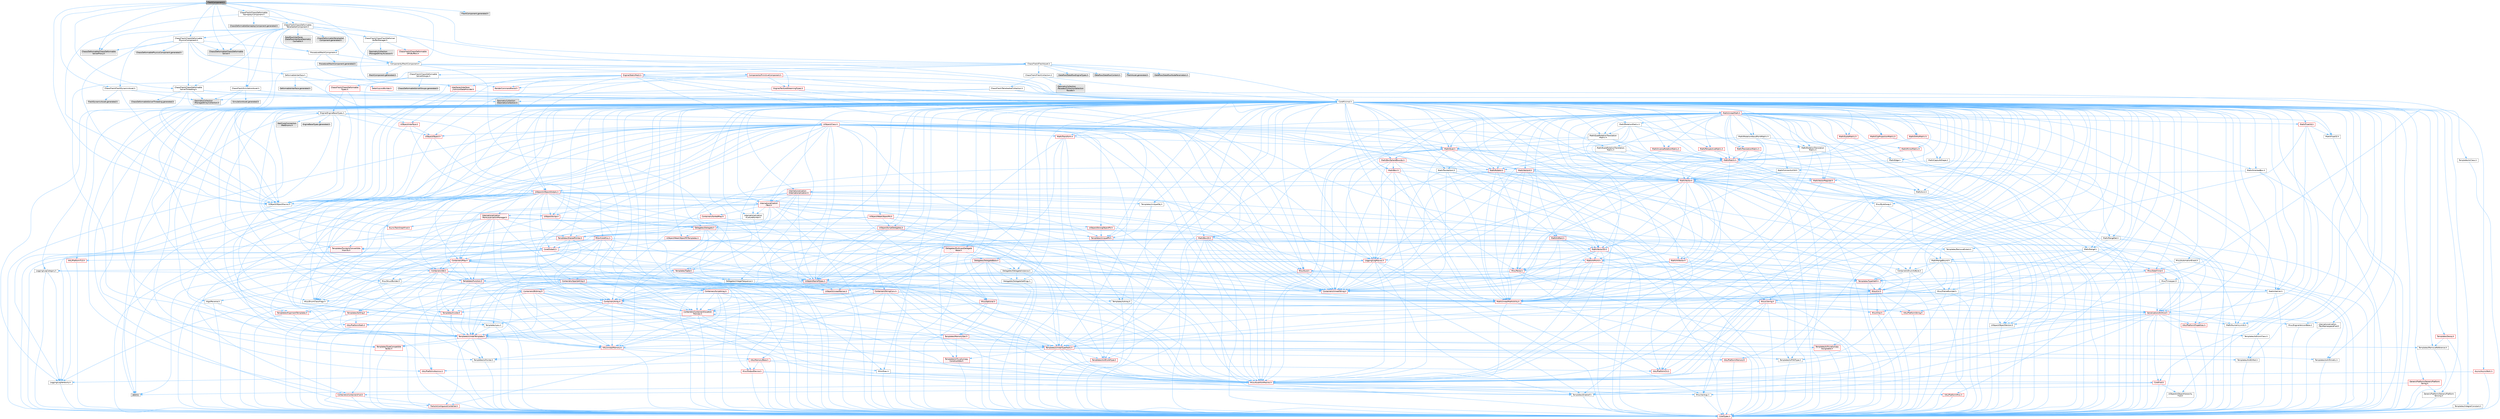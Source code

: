 digraph "FleshComponent.h"
{
 // INTERACTIVE_SVG=YES
 // LATEX_PDF_SIZE
  bgcolor="transparent";
  edge [fontname=Helvetica,fontsize=10,labelfontname=Helvetica,labelfontsize=10];
  node [fontname=Helvetica,fontsize=10,shape=box,height=0.2,width=0.4];
  Node1 [id="Node000001",label="FleshComponent.h",height=0.2,width=0.4,color="gray40", fillcolor="grey60", style="filled", fontcolor="black",tooltip=" "];
  Node1 -> Node2 [id="edge1_Node000001_Node000002",color="steelblue1",style="solid",tooltip=" "];
  Node2 [id="Node000002",label="Chaos/Deformable/ChaosDeformable\lSolverProxy.h",height=0.2,width=0.4,color="grey60", fillcolor="#E0E0E0", style="filled",tooltip=" "];
  Node1 -> Node3 [id="edge2_Node000001_Node000003",color="steelblue1",style="solid",tooltip=" "];
  Node3 [id="Node000003",label="Chaos/Deformable/ChaosDeformable\lSolver.h",height=0.2,width=0.4,color="grey60", fillcolor="#E0E0E0", style="filled",tooltip=" "];
  Node1 -> Node4 [id="edge3_Node000001_Node000004",color="steelblue1",style="solid",tooltip=" "];
  Node4 [id="Node000004",label="ChaosFlesh/ChaosDeformable\lSolverThreading.h",height=0.2,width=0.4,color="grey40", fillcolor="white", style="filled",URL="$de/d06/ChaosDeformableSolverThreading_8h.html",tooltip=" "];
  Node4 -> Node5 [id="edge4_Node000004_Node000005",color="steelblue1",style="solid",tooltip=" "];
  Node5 [id="Node000005",label="CoreMinimal.h",height=0.2,width=0.4,color="grey40", fillcolor="white", style="filled",URL="$d7/d67/CoreMinimal_8h.html",tooltip=" "];
  Node5 -> Node6 [id="edge5_Node000005_Node000006",color="steelblue1",style="solid",tooltip=" "];
  Node6 [id="Node000006",label="CoreTypes.h",height=0.2,width=0.4,color="red", fillcolor="#FFF0F0", style="filled",URL="$dc/dec/CoreTypes_8h.html",tooltip=" "];
  Node5 -> Node20 [id="edge6_Node000005_Node000020",color="steelblue1",style="solid",tooltip=" "];
  Node20 [id="Node000020",label="CoreFwd.h",height=0.2,width=0.4,color="red", fillcolor="#FFF0F0", style="filled",URL="$d1/d1e/CoreFwd_8h.html",tooltip=" "];
  Node20 -> Node6 [id="edge7_Node000020_Node000006",color="steelblue1",style="solid",tooltip=" "];
  Node20 -> Node21 [id="edge8_Node000020_Node000021",color="steelblue1",style="solid",tooltip=" "];
  Node21 [id="Node000021",label="Containers/ContainersFwd.h",height=0.2,width=0.4,color="red", fillcolor="#FFF0F0", style="filled",URL="$d4/d0a/ContainersFwd_8h.html",tooltip=" "];
  Node21 -> Node6 [id="edge9_Node000021_Node000006",color="steelblue1",style="solid",tooltip=" "];
  Node21 -> Node22 [id="edge10_Node000021_Node000022",color="steelblue1",style="solid",tooltip=" "];
  Node22 [id="Node000022",label="Traits/IsContiguousContainer.h",height=0.2,width=0.4,color="red", fillcolor="#FFF0F0", style="filled",URL="$d5/d3c/IsContiguousContainer_8h.html",tooltip=" "];
  Node22 -> Node6 [id="edge11_Node000022_Node000006",color="steelblue1",style="solid",tooltip=" "];
  Node20 -> Node26 [id="edge12_Node000020_Node000026",color="steelblue1",style="solid",tooltip=" "];
  Node26 [id="Node000026",label="UObject/UObjectHierarchy\lFwd.h",height=0.2,width=0.4,color="grey40", fillcolor="white", style="filled",URL="$d3/d13/UObjectHierarchyFwd_8h.html",tooltip=" "];
  Node5 -> Node26 [id="edge13_Node000005_Node000026",color="steelblue1",style="solid",tooltip=" "];
  Node5 -> Node21 [id="edge14_Node000005_Node000021",color="steelblue1",style="solid",tooltip=" "];
  Node5 -> Node27 [id="edge15_Node000005_Node000027",color="steelblue1",style="solid",tooltip=" "];
  Node27 [id="Node000027",label="Misc/VarArgs.h",height=0.2,width=0.4,color="grey40", fillcolor="white", style="filled",URL="$d5/d6f/VarArgs_8h.html",tooltip=" "];
  Node27 -> Node6 [id="edge16_Node000027_Node000006",color="steelblue1",style="solid",tooltip=" "];
  Node5 -> Node28 [id="edge17_Node000005_Node000028",color="steelblue1",style="solid",tooltip=" "];
  Node28 [id="Node000028",label="Logging/LogVerbosity.h",height=0.2,width=0.4,color="grey40", fillcolor="white", style="filled",URL="$d2/d8f/LogVerbosity_8h.html",tooltip=" "];
  Node28 -> Node6 [id="edge18_Node000028_Node000006",color="steelblue1",style="solid",tooltip=" "];
  Node5 -> Node29 [id="edge19_Node000005_Node000029",color="steelblue1",style="solid",tooltip=" "];
  Node29 [id="Node000029",label="Misc/OutputDevice.h",height=0.2,width=0.4,color="red", fillcolor="#FFF0F0", style="filled",URL="$d7/d32/OutputDevice_8h.html",tooltip=" "];
  Node29 -> Node20 [id="edge20_Node000029_Node000020",color="steelblue1",style="solid",tooltip=" "];
  Node29 -> Node6 [id="edge21_Node000029_Node000006",color="steelblue1",style="solid",tooltip=" "];
  Node29 -> Node28 [id="edge22_Node000029_Node000028",color="steelblue1",style="solid",tooltip=" "];
  Node29 -> Node27 [id="edge23_Node000029_Node000027",color="steelblue1",style="solid",tooltip=" "];
  Node5 -> Node35 [id="edge24_Node000005_Node000035",color="steelblue1",style="solid",tooltip=" "];
  Node35 [id="Node000035",label="HAL/PlatformCrt.h",height=0.2,width=0.4,color="red", fillcolor="#FFF0F0", style="filled",URL="$d8/d75/PlatformCrt_8h.html",tooltip=" "];
  Node5 -> Node45 [id="edge25_Node000005_Node000045",color="steelblue1",style="solid",tooltip=" "];
  Node45 [id="Node000045",label="HAL/PlatformMisc.h",height=0.2,width=0.4,color="red", fillcolor="#FFF0F0", style="filled",URL="$d0/df5/PlatformMisc_8h.html",tooltip=" "];
  Node45 -> Node6 [id="edge26_Node000045_Node000006",color="steelblue1",style="solid",tooltip=" "];
  Node5 -> Node64 [id="edge27_Node000005_Node000064",color="steelblue1",style="solid",tooltip=" "];
  Node64 [id="Node000064",label="Misc/AssertionMacros.h",height=0.2,width=0.4,color="red", fillcolor="#FFF0F0", style="filled",URL="$d0/dfa/AssertionMacros_8h.html",tooltip=" "];
  Node64 -> Node6 [id="edge28_Node000064_Node000006",color="steelblue1",style="solid",tooltip=" "];
  Node64 -> Node45 [id="edge29_Node000064_Node000045",color="steelblue1",style="solid",tooltip=" "];
  Node64 -> Node65 [id="edge30_Node000064_Node000065",color="steelblue1",style="solid",tooltip=" "];
  Node65 [id="Node000065",label="Templates/EnableIf.h",height=0.2,width=0.4,color="grey40", fillcolor="white", style="filled",URL="$d7/d60/EnableIf_8h.html",tooltip=" "];
  Node65 -> Node6 [id="edge31_Node000065_Node000006",color="steelblue1",style="solid",tooltip=" "];
  Node64 -> Node27 [id="edge32_Node000064_Node000027",color="steelblue1",style="solid",tooltip=" "];
  Node64 -> Node72 [id="edge33_Node000064_Node000072",color="steelblue1",style="solid",tooltip=" "];
  Node72 [id="Node000072",label="atomic",height=0.2,width=0.4,color="grey60", fillcolor="#E0E0E0", style="filled",tooltip=" "];
  Node5 -> Node73 [id="edge34_Node000005_Node000073",color="steelblue1",style="solid",tooltip=" "];
  Node73 [id="Node000073",label="Templates/IsPointer.h",height=0.2,width=0.4,color="grey40", fillcolor="white", style="filled",URL="$d7/d05/IsPointer_8h.html",tooltip=" "];
  Node73 -> Node6 [id="edge35_Node000073_Node000006",color="steelblue1",style="solid",tooltip=" "];
  Node5 -> Node74 [id="edge36_Node000005_Node000074",color="steelblue1",style="solid",tooltip=" "];
  Node74 [id="Node000074",label="HAL/PlatformMemory.h",height=0.2,width=0.4,color="red", fillcolor="#FFF0F0", style="filled",URL="$de/d68/PlatformMemory_8h.html",tooltip=" "];
  Node74 -> Node6 [id="edge37_Node000074_Node000006",color="steelblue1",style="solid",tooltip=" "];
  Node5 -> Node57 [id="edge38_Node000005_Node000057",color="steelblue1",style="solid",tooltip=" "];
  Node57 [id="Node000057",label="HAL/PlatformAtomics.h",height=0.2,width=0.4,color="red", fillcolor="#FFF0F0", style="filled",URL="$d3/d36/PlatformAtomics_8h.html",tooltip=" "];
  Node57 -> Node6 [id="edge39_Node000057_Node000006",color="steelblue1",style="solid",tooltip=" "];
  Node5 -> Node79 [id="edge40_Node000005_Node000079",color="steelblue1",style="solid",tooltip=" "];
  Node79 [id="Node000079",label="Misc/Exec.h",height=0.2,width=0.4,color="grey40", fillcolor="white", style="filled",URL="$de/ddb/Exec_8h.html",tooltip=" "];
  Node79 -> Node6 [id="edge41_Node000079_Node000006",color="steelblue1",style="solid",tooltip=" "];
  Node79 -> Node64 [id="edge42_Node000079_Node000064",color="steelblue1",style="solid",tooltip=" "];
  Node5 -> Node80 [id="edge43_Node000005_Node000080",color="steelblue1",style="solid",tooltip=" "];
  Node80 [id="Node000080",label="HAL/MemoryBase.h",height=0.2,width=0.4,color="red", fillcolor="#FFF0F0", style="filled",URL="$d6/d9f/MemoryBase_8h.html",tooltip=" "];
  Node80 -> Node6 [id="edge44_Node000080_Node000006",color="steelblue1",style="solid",tooltip=" "];
  Node80 -> Node57 [id="edge45_Node000080_Node000057",color="steelblue1",style="solid",tooltip=" "];
  Node80 -> Node35 [id="edge46_Node000080_Node000035",color="steelblue1",style="solid",tooltip=" "];
  Node80 -> Node79 [id="edge47_Node000080_Node000079",color="steelblue1",style="solid",tooltip=" "];
  Node80 -> Node29 [id="edge48_Node000080_Node000029",color="steelblue1",style="solid",tooltip=" "];
  Node5 -> Node90 [id="edge49_Node000005_Node000090",color="steelblue1",style="solid",tooltip=" "];
  Node90 [id="Node000090",label="HAL/UnrealMemory.h",height=0.2,width=0.4,color="red", fillcolor="#FFF0F0", style="filled",URL="$d9/d96/UnrealMemory_8h.html",tooltip=" "];
  Node90 -> Node6 [id="edge50_Node000090_Node000006",color="steelblue1",style="solid",tooltip=" "];
  Node90 -> Node80 [id="edge51_Node000090_Node000080",color="steelblue1",style="solid",tooltip=" "];
  Node90 -> Node74 [id="edge52_Node000090_Node000074",color="steelblue1",style="solid",tooltip=" "];
  Node90 -> Node73 [id="edge53_Node000090_Node000073",color="steelblue1",style="solid",tooltip=" "];
  Node5 -> Node92 [id="edge54_Node000005_Node000092",color="steelblue1",style="solid",tooltip=" "];
  Node92 [id="Node000092",label="Templates/IsArithmetic.h",height=0.2,width=0.4,color="grey40", fillcolor="white", style="filled",URL="$d2/d5d/IsArithmetic_8h.html",tooltip=" "];
  Node92 -> Node6 [id="edge55_Node000092_Node000006",color="steelblue1",style="solid",tooltip=" "];
  Node5 -> Node86 [id="edge56_Node000005_Node000086",color="steelblue1",style="solid",tooltip=" "];
  Node86 [id="Node000086",label="Templates/AndOrNot.h",height=0.2,width=0.4,color="grey40", fillcolor="white", style="filled",URL="$db/d0a/AndOrNot_8h.html",tooltip=" "];
  Node86 -> Node6 [id="edge57_Node000086_Node000006",color="steelblue1",style="solid",tooltip=" "];
  Node5 -> Node93 [id="edge58_Node000005_Node000093",color="steelblue1",style="solid",tooltip=" "];
  Node93 [id="Node000093",label="Templates/IsPODType.h",height=0.2,width=0.4,color="grey40", fillcolor="white", style="filled",URL="$d7/db1/IsPODType_8h.html",tooltip=" "];
  Node93 -> Node6 [id="edge59_Node000093_Node000006",color="steelblue1",style="solid",tooltip=" "];
  Node5 -> Node94 [id="edge60_Node000005_Node000094",color="steelblue1",style="solid",tooltip=" "];
  Node94 [id="Node000094",label="Templates/IsUECoreType.h",height=0.2,width=0.4,color="red", fillcolor="#FFF0F0", style="filled",URL="$d1/db8/IsUECoreType_8h.html",tooltip=" "];
  Node94 -> Node6 [id="edge61_Node000094_Node000006",color="steelblue1",style="solid",tooltip=" "];
  Node5 -> Node87 [id="edge62_Node000005_Node000087",color="steelblue1",style="solid",tooltip=" "];
  Node87 [id="Node000087",label="Templates/IsTriviallyCopy\lConstructible.h",height=0.2,width=0.4,color="red", fillcolor="#FFF0F0", style="filled",URL="$d3/d78/IsTriviallyCopyConstructible_8h.html",tooltip=" "];
  Node87 -> Node6 [id="edge63_Node000087_Node000006",color="steelblue1",style="solid",tooltip=" "];
  Node5 -> Node95 [id="edge64_Node000005_Node000095",color="steelblue1",style="solid",tooltip=" "];
  Node95 [id="Node000095",label="Templates/UnrealTypeTraits.h",height=0.2,width=0.4,color="red", fillcolor="#FFF0F0", style="filled",URL="$d2/d2d/UnrealTypeTraits_8h.html",tooltip=" "];
  Node95 -> Node6 [id="edge65_Node000095_Node000006",color="steelblue1",style="solid",tooltip=" "];
  Node95 -> Node73 [id="edge66_Node000095_Node000073",color="steelblue1",style="solid",tooltip=" "];
  Node95 -> Node64 [id="edge67_Node000095_Node000064",color="steelblue1",style="solid",tooltip=" "];
  Node95 -> Node86 [id="edge68_Node000095_Node000086",color="steelblue1",style="solid",tooltip=" "];
  Node95 -> Node65 [id="edge69_Node000095_Node000065",color="steelblue1",style="solid",tooltip=" "];
  Node95 -> Node92 [id="edge70_Node000095_Node000092",color="steelblue1",style="solid",tooltip=" "];
  Node95 -> Node93 [id="edge71_Node000095_Node000093",color="steelblue1",style="solid",tooltip=" "];
  Node95 -> Node94 [id="edge72_Node000095_Node000094",color="steelblue1",style="solid",tooltip=" "];
  Node95 -> Node87 [id="edge73_Node000095_Node000087",color="steelblue1",style="solid",tooltip=" "];
  Node5 -> Node65 [id="edge74_Node000005_Node000065",color="steelblue1",style="solid",tooltip=" "];
  Node5 -> Node97 [id="edge75_Node000005_Node000097",color="steelblue1",style="solid",tooltip=" "];
  Node97 [id="Node000097",label="Templates/RemoveReference.h",height=0.2,width=0.4,color="grey40", fillcolor="white", style="filled",URL="$da/dbe/RemoveReference_8h.html",tooltip=" "];
  Node97 -> Node6 [id="edge76_Node000097_Node000006",color="steelblue1",style="solid",tooltip=" "];
  Node5 -> Node98 [id="edge77_Node000005_Node000098",color="steelblue1",style="solid",tooltip=" "];
  Node98 [id="Node000098",label="Templates/IntegralConstant.h",height=0.2,width=0.4,color="grey40", fillcolor="white", style="filled",URL="$db/d1b/IntegralConstant_8h.html",tooltip=" "];
  Node98 -> Node6 [id="edge78_Node000098_Node000006",color="steelblue1",style="solid",tooltip=" "];
  Node5 -> Node99 [id="edge79_Node000005_Node000099",color="steelblue1",style="solid",tooltip=" "];
  Node99 [id="Node000099",label="Templates/IsClass.h",height=0.2,width=0.4,color="grey40", fillcolor="white", style="filled",URL="$db/dcb/IsClass_8h.html",tooltip=" "];
  Node99 -> Node6 [id="edge80_Node000099_Node000006",color="steelblue1",style="solid",tooltip=" "];
  Node5 -> Node100 [id="edge81_Node000005_Node000100",color="steelblue1",style="solid",tooltip=" "];
  Node100 [id="Node000100",label="Templates/TypeCompatible\lBytes.h",height=0.2,width=0.4,color="red", fillcolor="#FFF0F0", style="filled",URL="$df/d0a/TypeCompatibleBytes_8h.html",tooltip=" "];
  Node100 -> Node6 [id="edge82_Node000100_Node000006",color="steelblue1",style="solid",tooltip=" "];
  Node5 -> Node22 [id="edge83_Node000005_Node000022",color="steelblue1",style="solid",tooltip=" "];
  Node5 -> Node101 [id="edge84_Node000005_Node000101",color="steelblue1",style="solid",tooltip=" "];
  Node101 [id="Node000101",label="Templates/UnrealTemplate.h",height=0.2,width=0.4,color="red", fillcolor="#FFF0F0", style="filled",URL="$d4/d24/UnrealTemplate_8h.html",tooltip=" "];
  Node101 -> Node6 [id="edge85_Node000101_Node000006",color="steelblue1",style="solid",tooltip=" "];
  Node101 -> Node73 [id="edge86_Node000101_Node000073",color="steelblue1",style="solid",tooltip=" "];
  Node101 -> Node90 [id="edge87_Node000101_Node000090",color="steelblue1",style="solid",tooltip=" "];
  Node101 -> Node95 [id="edge88_Node000101_Node000095",color="steelblue1",style="solid",tooltip=" "];
  Node101 -> Node97 [id="edge89_Node000101_Node000097",color="steelblue1",style="solid",tooltip=" "];
  Node101 -> Node100 [id="edge90_Node000101_Node000100",color="steelblue1",style="solid",tooltip=" "];
  Node101 -> Node22 [id="edge91_Node000101_Node000022",color="steelblue1",style="solid",tooltip=" "];
  Node5 -> Node50 [id="edge92_Node000005_Node000050",color="steelblue1",style="solid",tooltip=" "];
  Node50 [id="Node000050",label="Math/NumericLimits.h",height=0.2,width=0.4,color="grey40", fillcolor="white", style="filled",URL="$df/d1b/NumericLimits_8h.html",tooltip=" "];
  Node50 -> Node6 [id="edge93_Node000050_Node000006",color="steelblue1",style="solid",tooltip=" "];
  Node5 -> Node105 [id="edge94_Node000005_Node000105",color="steelblue1",style="solid",tooltip=" "];
  Node105 [id="Node000105",label="HAL/PlatformMath.h",height=0.2,width=0.4,color="red", fillcolor="#FFF0F0", style="filled",URL="$dc/d53/PlatformMath_8h.html",tooltip=" "];
  Node105 -> Node6 [id="edge95_Node000105_Node000006",color="steelblue1",style="solid",tooltip=" "];
  Node5 -> Node88 [id="edge96_Node000005_Node000088",color="steelblue1",style="solid",tooltip=" "];
  Node88 [id="Node000088",label="Templates/IsTriviallyCopy\lAssignable.h",height=0.2,width=0.4,color="red", fillcolor="#FFF0F0", style="filled",URL="$d2/df2/IsTriviallyCopyAssignable_8h.html",tooltip=" "];
  Node88 -> Node6 [id="edge97_Node000088_Node000006",color="steelblue1",style="solid",tooltip=" "];
  Node5 -> Node113 [id="edge98_Node000005_Node000113",color="steelblue1",style="solid",tooltip=" "];
  Node113 [id="Node000113",label="Templates/MemoryOps.h",height=0.2,width=0.4,color="red", fillcolor="#FFF0F0", style="filled",URL="$db/dea/MemoryOps_8h.html",tooltip=" "];
  Node113 -> Node6 [id="edge99_Node000113_Node000006",color="steelblue1",style="solid",tooltip=" "];
  Node113 -> Node90 [id="edge100_Node000113_Node000090",color="steelblue1",style="solid",tooltip=" "];
  Node113 -> Node88 [id="edge101_Node000113_Node000088",color="steelblue1",style="solid",tooltip=" "];
  Node113 -> Node87 [id="edge102_Node000113_Node000087",color="steelblue1",style="solid",tooltip=" "];
  Node113 -> Node95 [id="edge103_Node000113_Node000095",color="steelblue1",style="solid",tooltip=" "];
  Node5 -> Node114 [id="edge104_Node000005_Node000114",color="steelblue1",style="solid",tooltip=" "];
  Node114 [id="Node000114",label="Containers/ContainerAllocation\lPolicies.h",height=0.2,width=0.4,color="red", fillcolor="#FFF0F0", style="filled",URL="$d7/dff/ContainerAllocationPolicies_8h.html",tooltip=" "];
  Node114 -> Node6 [id="edge105_Node000114_Node000006",color="steelblue1",style="solid",tooltip=" "];
  Node114 -> Node114 [id="edge106_Node000114_Node000114",color="steelblue1",style="solid",tooltip=" "];
  Node114 -> Node105 [id="edge107_Node000114_Node000105",color="steelblue1",style="solid",tooltip=" "];
  Node114 -> Node90 [id="edge108_Node000114_Node000090",color="steelblue1",style="solid",tooltip=" "];
  Node114 -> Node50 [id="edge109_Node000114_Node000050",color="steelblue1",style="solid",tooltip=" "];
  Node114 -> Node64 [id="edge110_Node000114_Node000064",color="steelblue1",style="solid",tooltip=" "];
  Node114 -> Node113 [id="edge111_Node000114_Node000113",color="steelblue1",style="solid",tooltip=" "];
  Node114 -> Node100 [id="edge112_Node000114_Node000100",color="steelblue1",style="solid",tooltip=" "];
  Node5 -> Node117 [id="edge113_Node000005_Node000117",color="steelblue1",style="solid",tooltip=" "];
  Node117 [id="Node000117",label="Templates/IsEnumClass.h",height=0.2,width=0.4,color="grey40", fillcolor="white", style="filled",URL="$d7/d15/IsEnumClass_8h.html",tooltip=" "];
  Node117 -> Node6 [id="edge114_Node000117_Node000006",color="steelblue1",style="solid",tooltip=" "];
  Node117 -> Node86 [id="edge115_Node000117_Node000086",color="steelblue1",style="solid",tooltip=" "];
  Node5 -> Node118 [id="edge116_Node000005_Node000118",color="steelblue1",style="solid",tooltip=" "];
  Node118 [id="Node000118",label="HAL/PlatformProperties.h",height=0.2,width=0.4,color="red", fillcolor="#FFF0F0", style="filled",URL="$d9/db0/PlatformProperties_8h.html",tooltip=" "];
  Node118 -> Node6 [id="edge117_Node000118_Node000006",color="steelblue1",style="solid",tooltip=" "];
  Node5 -> Node121 [id="edge118_Node000005_Node000121",color="steelblue1",style="solid",tooltip=" "];
  Node121 [id="Node000121",label="Misc/EngineVersionBase.h",height=0.2,width=0.4,color="grey40", fillcolor="white", style="filled",URL="$d5/d2b/EngineVersionBase_8h.html",tooltip=" "];
  Node121 -> Node6 [id="edge119_Node000121_Node000006",color="steelblue1",style="solid",tooltip=" "];
  Node5 -> Node122 [id="edge120_Node000005_Node000122",color="steelblue1",style="solid",tooltip=" "];
  Node122 [id="Node000122",label="Internationalization\l/TextNamespaceFwd.h",height=0.2,width=0.4,color="grey40", fillcolor="white", style="filled",URL="$d8/d97/TextNamespaceFwd_8h.html",tooltip=" "];
  Node122 -> Node6 [id="edge121_Node000122_Node000006",color="steelblue1",style="solid",tooltip=" "];
  Node5 -> Node123 [id="edge122_Node000005_Node000123",color="steelblue1",style="solid",tooltip=" "];
  Node123 [id="Node000123",label="Serialization/Archive.h",height=0.2,width=0.4,color="red", fillcolor="#FFF0F0", style="filled",URL="$d7/d3b/Archive_8h.html",tooltip=" "];
  Node123 -> Node20 [id="edge123_Node000123_Node000020",color="steelblue1",style="solid",tooltip=" "];
  Node123 -> Node6 [id="edge124_Node000123_Node000006",color="steelblue1",style="solid",tooltip=" "];
  Node123 -> Node118 [id="edge125_Node000123_Node000118",color="steelblue1",style="solid",tooltip=" "];
  Node123 -> Node122 [id="edge126_Node000123_Node000122",color="steelblue1",style="solid",tooltip=" "];
  Node123 -> Node64 [id="edge127_Node000123_Node000064",color="steelblue1",style="solid",tooltip=" "];
  Node123 -> Node121 [id="edge128_Node000123_Node000121",color="steelblue1",style="solid",tooltip=" "];
  Node123 -> Node27 [id="edge129_Node000123_Node000027",color="steelblue1",style="solid",tooltip=" "];
  Node123 -> Node65 [id="edge130_Node000123_Node000065",color="steelblue1",style="solid",tooltip=" "];
  Node123 -> Node117 [id="edge131_Node000123_Node000117",color="steelblue1",style="solid",tooltip=" "];
  Node123 -> Node101 [id="edge132_Node000123_Node000101",color="steelblue1",style="solid",tooltip=" "];
  Node123 -> Node126 [id="edge133_Node000123_Node000126",color="steelblue1",style="solid",tooltip=" "];
  Node126 [id="Node000126",label="UObject/ObjectVersion.h",height=0.2,width=0.4,color="grey40", fillcolor="white", style="filled",URL="$da/d63/ObjectVersion_8h.html",tooltip=" "];
  Node126 -> Node6 [id="edge134_Node000126_Node000006",color="steelblue1",style="solid",tooltip=" "];
  Node5 -> Node127 [id="edge135_Node000005_Node000127",color="steelblue1",style="solid",tooltip=" "];
  Node127 [id="Node000127",label="Templates/Less.h",height=0.2,width=0.4,color="grey40", fillcolor="white", style="filled",URL="$de/dc8/Less_8h.html",tooltip=" "];
  Node127 -> Node6 [id="edge136_Node000127_Node000006",color="steelblue1",style="solid",tooltip=" "];
  Node127 -> Node101 [id="edge137_Node000127_Node000101",color="steelblue1",style="solid",tooltip=" "];
  Node5 -> Node128 [id="edge138_Node000005_Node000128",color="steelblue1",style="solid",tooltip=" "];
  Node128 [id="Node000128",label="Templates/Sorting.h",height=0.2,width=0.4,color="red", fillcolor="#FFF0F0", style="filled",URL="$d3/d9e/Sorting_8h.html",tooltip=" "];
  Node128 -> Node6 [id="edge139_Node000128_Node000006",color="steelblue1",style="solid",tooltip=" "];
  Node128 -> Node105 [id="edge140_Node000128_Node000105",color="steelblue1",style="solid",tooltip=" "];
  Node128 -> Node127 [id="edge141_Node000128_Node000127",color="steelblue1",style="solid",tooltip=" "];
  Node5 -> Node139 [id="edge142_Node000005_Node000139",color="steelblue1",style="solid",tooltip=" "];
  Node139 [id="Node000139",label="Misc/Char.h",height=0.2,width=0.4,color="red", fillcolor="#FFF0F0", style="filled",URL="$d0/d58/Char_8h.html",tooltip=" "];
  Node139 -> Node6 [id="edge143_Node000139_Node000006",color="steelblue1",style="solid",tooltip=" "];
  Node5 -> Node142 [id="edge144_Node000005_Node000142",color="steelblue1",style="solid",tooltip=" "];
  Node142 [id="Node000142",label="GenericPlatform/GenericPlatform\lStricmp.h",height=0.2,width=0.4,color="grey40", fillcolor="white", style="filled",URL="$d2/d86/GenericPlatformStricmp_8h.html",tooltip=" "];
  Node142 -> Node6 [id="edge145_Node000142_Node000006",color="steelblue1",style="solid",tooltip=" "];
  Node5 -> Node143 [id="edge146_Node000005_Node000143",color="steelblue1",style="solid",tooltip=" "];
  Node143 [id="Node000143",label="GenericPlatform/GenericPlatform\lString.h",height=0.2,width=0.4,color="red", fillcolor="#FFF0F0", style="filled",URL="$dd/d20/GenericPlatformString_8h.html",tooltip=" "];
  Node143 -> Node6 [id="edge147_Node000143_Node000006",color="steelblue1",style="solid",tooltip=" "];
  Node143 -> Node142 [id="edge148_Node000143_Node000142",color="steelblue1",style="solid",tooltip=" "];
  Node143 -> Node65 [id="edge149_Node000143_Node000065",color="steelblue1",style="solid",tooltip=" "];
  Node5 -> Node76 [id="edge150_Node000005_Node000076",color="steelblue1",style="solid",tooltip=" "];
  Node76 [id="Node000076",label="HAL/PlatformString.h",height=0.2,width=0.4,color="red", fillcolor="#FFF0F0", style="filled",URL="$db/db5/PlatformString_8h.html",tooltip=" "];
  Node76 -> Node6 [id="edge151_Node000076_Node000006",color="steelblue1",style="solid",tooltip=" "];
  Node5 -> Node146 [id="edge152_Node000005_Node000146",color="steelblue1",style="solid",tooltip=" "];
  Node146 [id="Node000146",label="Misc/CString.h",height=0.2,width=0.4,color="red", fillcolor="#FFF0F0", style="filled",URL="$d2/d49/CString_8h.html",tooltip=" "];
  Node146 -> Node6 [id="edge153_Node000146_Node000006",color="steelblue1",style="solid",tooltip=" "];
  Node146 -> Node35 [id="edge154_Node000146_Node000035",color="steelblue1",style="solid",tooltip=" "];
  Node146 -> Node76 [id="edge155_Node000146_Node000076",color="steelblue1",style="solid",tooltip=" "];
  Node146 -> Node64 [id="edge156_Node000146_Node000064",color="steelblue1",style="solid",tooltip=" "];
  Node146 -> Node139 [id="edge157_Node000146_Node000139",color="steelblue1",style="solid",tooltip=" "];
  Node146 -> Node27 [id="edge158_Node000146_Node000027",color="steelblue1",style="solid",tooltip=" "];
  Node5 -> Node147 [id="edge159_Node000005_Node000147",color="steelblue1",style="solid",tooltip=" "];
  Node147 [id="Node000147",label="Misc/Crc.h",height=0.2,width=0.4,color="red", fillcolor="#FFF0F0", style="filled",URL="$d4/dd2/Crc_8h.html",tooltip=" "];
  Node147 -> Node6 [id="edge160_Node000147_Node000006",color="steelblue1",style="solid",tooltip=" "];
  Node147 -> Node76 [id="edge161_Node000147_Node000076",color="steelblue1",style="solid",tooltip=" "];
  Node147 -> Node64 [id="edge162_Node000147_Node000064",color="steelblue1",style="solid",tooltip=" "];
  Node147 -> Node146 [id="edge163_Node000147_Node000146",color="steelblue1",style="solid",tooltip=" "];
  Node147 -> Node139 [id="edge164_Node000147_Node000139",color="steelblue1",style="solid",tooltip=" "];
  Node147 -> Node95 [id="edge165_Node000147_Node000095",color="steelblue1",style="solid",tooltip=" "];
  Node5 -> Node138 [id="edge166_Node000005_Node000138",color="steelblue1",style="solid",tooltip=" "];
  Node138 [id="Node000138",label="Math/UnrealMathUtility.h",height=0.2,width=0.4,color="red", fillcolor="#FFF0F0", style="filled",URL="$db/db8/UnrealMathUtility_8h.html",tooltip=" "];
  Node138 -> Node6 [id="edge167_Node000138_Node000006",color="steelblue1",style="solid",tooltip=" "];
  Node138 -> Node64 [id="edge168_Node000138_Node000064",color="steelblue1",style="solid",tooltip=" "];
  Node138 -> Node105 [id="edge169_Node000138_Node000105",color="steelblue1",style="solid",tooltip=" "];
  Node5 -> Node148 [id="edge170_Node000005_Node000148",color="steelblue1",style="solid",tooltip=" "];
  Node148 [id="Node000148",label="Containers/UnrealString.h",height=0.2,width=0.4,color="red", fillcolor="#FFF0F0", style="filled",URL="$d5/dba/UnrealString_8h.html",tooltip=" "];
  Node5 -> Node152 [id="edge171_Node000005_Node000152",color="steelblue1",style="solid",tooltip=" "];
  Node152 [id="Node000152",label="Containers/Array.h",height=0.2,width=0.4,color="red", fillcolor="#FFF0F0", style="filled",URL="$df/dd0/Array_8h.html",tooltip=" "];
  Node152 -> Node6 [id="edge172_Node000152_Node000006",color="steelblue1",style="solid",tooltip=" "];
  Node152 -> Node64 [id="edge173_Node000152_Node000064",color="steelblue1",style="solid",tooltip=" "];
  Node152 -> Node90 [id="edge174_Node000152_Node000090",color="steelblue1",style="solid",tooltip=" "];
  Node152 -> Node95 [id="edge175_Node000152_Node000095",color="steelblue1",style="solid",tooltip=" "];
  Node152 -> Node101 [id="edge176_Node000152_Node000101",color="steelblue1",style="solid",tooltip=" "];
  Node152 -> Node114 [id="edge177_Node000152_Node000114",color="steelblue1",style="solid",tooltip=" "];
  Node152 -> Node123 [id="edge178_Node000152_Node000123",color="steelblue1",style="solid",tooltip=" "];
  Node152 -> Node131 [id="edge179_Node000152_Node000131",color="steelblue1",style="solid",tooltip=" "];
  Node131 [id="Node000131",label="Templates/Invoke.h",height=0.2,width=0.4,color="red", fillcolor="#FFF0F0", style="filled",URL="$d7/deb/Invoke_8h.html",tooltip=" "];
  Node131 -> Node6 [id="edge180_Node000131_Node000006",color="steelblue1",style="solid",tooltip=" "];
  Node131 -> Node101 [id="edge181_Node000131_Node000101",color="steelblue1",style="solid",tooltip=" "];
  Node152 -> Node127 [id="edge182_Node000152_Node000127",color="steelblue1",style="solid",tooltip=" "];
  Node152 -> Node128 [id="edge183_Node000152_Node000128",color="steelblue1",style="solid",tooltip=" "];
  Node152 -> Node175 [id="edge184_Node000152_Node000175",color="steelblue1",style="solid",tooltip=" "];
  Node175 [id="Node000175",label="Templates/AlignmentTemplates.h",height=0.2,width=0.4,color="red", fillcolor="#FFF0F0", style="filled",URL="$dd/d32/AlignmentTemplates_8h.html",tooltip=" "];
  Node175 -> Node6 [id="edge185_Node000175_Node000006",color="steelblue1",style="solid",tooltip=" "];
  Node175 -> Node73 [id="edge186_Node000175_Node000073",color="steelblue1",style="solid",tooltip=" "];
  Node5 -> Node176 [id="edge187_Node000005_Node000176",color="steelblue1",style="solid",tooltip=" "];
  Node176 [id="Node000176",label="Misc/FrameNumber.h",height=0.2,width=0.4,color="grey40", fillcolor="white", style="filled",URL="$dd/dbd/FrameNumber_8h.html",tooltip=" "];
  Node176 -> Node6 [id="edge188_Node000176_Node000006",color="steelblue1",style="solid",tooltip=" "];
  Node176 -> Node50 [id="edge189_Node000176_Node000050",color="steelblue1",style="solid",tooltip=" "];
  Node176 -> Node138 [id="edge190_Node000176_Node000138",color="steelblue1",style="solid",tooltip=" "];
  Node176 -> Node65 [id="edge191_Node000176_Node000065",color="steelblue1",style="solid",tooltip=" "];
  Node176 -> Node95 [id="edge192_Node000176_Node000095",color="steelblue1",style="solid",tooltip=" "];
  Node5 -> Node177 [id="edge193_Node000005_Node000177",color="steelblue1",style="solid",tooltip=" "];
  Node177 [id="Node000177",label="Misc/Timespan.h",height=0.2,width=0.4,color="grey40", fillcolor="white", style="filled",URL="$da/dd9/Timespan_8h.html",tooltip=" "];
  Node177 -> Node6 [id="edge194_Node000177_Node000006",color="steelblue1",style="solid",tooltip=" "];
  Node177 -> Node178 [id="edge195_Node000177_Node000178",color="steelblue1",style="solid",tooltip=" "];
  Node178 [id="Node000178",label="Math/Interval.h",height=0.2,width=0.4,color="grey40", fillcolor="white", style="filled",URL="$d1/d55/Interval_8h.html",tooltip=" "];
  Node178 -> Node6 [id="edge196_Node000178_Node000006",color="steelblue1",style="solid",tooltip=" "];
  Node178 -> Node92 [id="edge197_Node000178_Node000092",color="steelblue1",style="solid",tooltip=" "];
  Node178 -> Node95 [id="edge198_Node000178_Node000095",color="steelblue1",style="solid",tooltip=" "];
  Node178 -> Node50 [id="edge199_Node000178_Node000050",color="steelblue1",style="solid",tooltip=" "];
  Node178 -> Node138 [id="edge200_Node000178_Node000138",color="steelblue1",style="solid",tooltip=" "];
  Node177 -> Node138 [id="edge201_Node000177_Node000138",color="steelblue1",style="solid",tooltip=" "];
  Node177 -> Node64 [id="edge202_Node000177_Node000064",color="steelblue1",style="solid",tooltip=" "];
  Node5 -> Node179 [id="edge203_Node000005_Node000179",color="steelblue1",style="solid",tooltip=" "];
  Node179 [id="Node000179",label="Containers/StringConv.h",height=0.2,width=0.4,color="red", fillcolor="#FFF0F0", style="filled",URL="$d3/ddf/StringConv_8h.html",tooltip=" "];
  Node179 -> Node6 [id="edge204_Node000179_Node000006",color="steelblue1",style="solid",tooltip=" "];
  Node179 -> Node64 [id="edge205_Node000179_Node000064",color="steelblue1",style="solid",tooltip=" "];
  Node179 -> Node114 [id="edge206_Node000179_Node000114",color="steelblue1",style="solid",tooltip=" "];
  Node179 -> Node152 [id="edge207_Node000179_Node000152",color="steelblue1",style="solid",tooltip=" "];
  Node179 -> Node146 [id="edge208_Node000179_Node000146",color="steelblue1",style="solid",tooltip=" "];
  Node179 -> Node180 [id="edge209_Node000179_Node000180",color="steelblue1",style="solid",tooltip=" "];
  Node180 [id="Node000180",label="Templates/IsArray.h",height=0.2,width=0.4,color="grey40", fillcolor="white", style="filled",URL="$d8/d8d/IsArray_8h.html",tooltip=" "];
  Node180 -> Node6 [id="edge210_Node000180_Node000006",color="steelblue1",style="solid",tooltip=" "];
  Node179 -> Node101 [id="edge211_Node000179_Node000101",color="steelblue1",style="solid",tooltip=" "];
  Node179 -> Node95 [id="edge212_Node000179_Node000095",color="steelblue1",style="solid",tooltip=" "];
  Node179 -> Node22 [id="edge213_Node000179_Node000022",color="steelblue1",style="solid",tooltip=" "];
  Node5 -> Node181 [id="edge214_Node000005_Node000181",color="steelblue1",style="solid",tooltip=" "];
  Node181 [id="Node000181",label="UObject/UnrealNames.h",height=0.2,width=0.4,color="red", fillcolor="#FFF0F0", style="filled",URL="$d8/db1/UnrealNames_8h.html",tooltip=" "];
  Node181 -> Node6 [id="edge215_Node000181_Node000006",color="steelblue1",style="solid",tooltip=" "];
  Node5 -> Node183 [id="edge216_Node000005_Node000183",color="steelblue1",style="solid",tooltip=" "];
  Node183 [id="Node000183",label="UObject/NameTypes.h",height=0.2,width=0.4,color="red", fillcolor="#FFF0F0", style="filled",URL="$d6/d35/NameTypes_8h.html",tooltip=" "];
  Node183 -> Node6 [id="edge217_Node000183_Node000006",color="steelblue1",style="solid",tooltip=" "];
  Node183 -> Node64 [id="edge218_Node000183_Node000064",color="steelblue1",style="solid",tooltip=" "];
  Node183 -> Node90 [id="edge219_Node000183_Node000090",color="steelblue1",style="solid",tooltip=" "];
  Node183 -> Node95 [id="edge220_Node000183_Node000095",color="steelblue1",style="solid",tooltip=" "];
  Node183 -> Node101 [id="edge221_Node000183_Node000101",color="steelblue1",style="solid",tooltip=" "];
  Node183 -> Node148 [id="edge222_Node000183_Node000148",color="steelblue1",style="solid",tooltip=" "];
  Node183 -> Node179 [id="edge223_Node000183_Node000179",color="steelblue1",style="solid",tooltip=" "];
  Node183 -> Node181 [id="edge224_Node000183_Node000181",color="steelblue1",style="solid",tooltip=" "];
  Node5 -> Node191 [id="edge225_Node000005_Node000191",color="steelblue1",style="solid",tooltip=" "];
  Node191 [id="Node000191",label="Misc/Parse.h",height=0.2,width=0.4,color="red", fillcolor="#FFF0F0", style="filled",URL="$dc/d71/Parse_8h.html",tooltip=" "];
  Node191 -> Node148 [id="edge226_Node000191_Node000148",color="steelblue1",style="solid",tooltip=" "];
  Node191 -> Node6 [id="edge227_Node000191_Node000006",color="steelblue1",style="solid",tooltip=" "];
  Node191 -> Node35 [id="edge228_Node000191_Node000035",color="steelblue1",style="solid",tooltip=" "];
  Node191 -> Node52 [id="edge229_Node000191_Node000052",color="steelblue1",style="solid",tooltip=" "];
  Node52 [id="Node000052",label="Misc/EnumClassFlags.h",height=0.2,width=0.4,color="grey40", fillcolor="white", style="filled",URL="$d8/de7/EnumClassFlags_8h.html",tooltip=" "];
  Node191 -> Node192 [id="edge230_Node000191_Node000192",color="steelblue1",style="solid",tooltip=" "];
  Node192 [id="Node000192",label="Templates/Function.h",height=0.2,width=0.4,color="red", fillcolor="#FFF0F0", style="filled",URL="$df/df5/Function_8h.html",tooltip=" "];
  Node192 -> Node6 [id="edge231_Node000192_Node000006",color="steelblue1",style="solid",tooltip=" "];
  Node192 -> Node64 [id="edge232_Node000192_Node000064",color="steelblue1",style="solid",tooltip=" "];
  Node192 -> Node90 [id="edge233_Node000192_Node000090",color="steelblue1",style="solid",tooltip=" "];
  Node192 -> Node95 [id="edge234_Node000192_Node000095",color="steelblue1",style="solid",tooltip=" "];
  Node192 -> Node131 [id="edge235_Node000192_Node000131",color="steelblue1",style="solid",tooltip=" "];
  Node192 -> Node101 [id="edge236_Node000192_Node000101",color="steelblue1",style="solid",tooltip=" "];
  Node192 -> Node138 [id="edge237_Node000192_Node000138",color="steelblue1",style="solid",tooltip=" "];
  Node5 -> Node175 [id="edge238_Node000005_Node000175",color="steelblue1",style="solid",tooltip=" "];
  Node5 -> Node194 [id="edge239_Node000005_Node000194",color="steelblue1",style="solid",tooltip=" "];
  Node194 [id="Node000194",label="Misc/StructBuilder.h",height=0.2,width=0.4,color="grey40", fillcolor="white", style="filled",URL="$d9/db3/StructBuilder_8h.html",tooltip=" "];
  Node194 -> Node6 [id="edge240_Node000194_Node000006",color="steelblue1",style="solid",tooltip=" "];
  Node194 -> Node138 [id="edge241_Node000194_Node000138",color="steelblue1",style="solid",tooltip=" "];
  Node194 -> Node175 [id="edge242_Node000194_Node000175",color="steelblue1",style="solid",tooltip=" "];
  Node5 -> Node107 [id="edge243_Node000005_Node000107",color="steelblue1",style="solid",tooltip=" "];
  Node107 [id="Node000107",label="Templates/Decay.h",height=0.2,width=0.4,color="red", fillcolor="#FFF0F0", style="filled",URL="$dd/d0f/Decay_8h.html",tooltip=" "];
  Node107 -> Node6 [id="edge244_Node000107_Node000006",color="steelblue1",style="solid",tooltip=" "];
  Node107 -> Node97 [id="edge245_Node000107_Node000097",color="steelblue1",style="solid",tooltip=" "];
  Node5 -> Node195 [id="edge246_Node000005_Node000195",color="steelblue1",style="solid",tooltip=" "];
  Node195 [id="Node000195",label="Templates/PointerIsConvertible\lFromTo.h",height=0.2,width=0.4,color="red", fillcolor="#FFF0F0", style="filled",URL="$d6/d65/PointerIsConvertibleFromTo_8h.html",tooltip=" "];
  Node195 -> Node6 [id="edge247_Node000195_Node000006",color="steelblue1",style="solid",tooltip=" "];
  Node5 -> Node131 [id="edge248_Node000005_Node000131",color="steelblue1",style="solid",tooltip=" "];
  Node5 -> Node192 [id="edge249_Node000005_Node000192",color="steelblue1",style="solid",tooltip=" "];
  Node5 -> Node164 [id="edge250_Node000005_Node000164",color="steelblue1",style="solid",tooltip=" "];
  Node164 [id="Node000164",label="Templates/TypeHash.h",height=0.2,width=0.4,color="red", fillcolor="#FFF0F0", style="filled",URL="$d1/d62/TypeHash_8h.html",tooltip=" "];
  Node164 -> Node6 [id="edge251_Node000164_Node000006",color="steelblue1",style="solid",tooltip=" "];
  Node164 -> Node147 [id="edge252_Node000164_Node000147",color="steelblue1",style="solid",tooltip=" "];
  Node5 -> Node196 [id="edge253_Node000005_Node000196",color="steelblue1",style="solid",tooltip=" "];
  Node196 [id="Node000196",label="Containers/ScriptArray.h",height=0.2,width=0.4,color="red", fillcolor="#FFF0F0", style="filled",URL="$dc/daf/ScriptArray_8h.html",tooltip=" "];
  Node196 -> Node6 [id="edge254_Node000196_Node000006",color="steelblue1",style="solid",tooltip=" "];
  Node196 -> Node64 [id="edge255_Node000196_Node000064",color="steelblue1",style="solid",tooltip=" "];
  Node196 -> Node90 [id="edge256_Node000196_Node000090",color="steelblue1",style="solid",tooltip=" "];
  Node196 -> Node114 [id="edge257_Node000196_Node000114",color="steelblue1",style="solid",tooltip=" "];
  Node196 -> Node152 [id="edge258_Node000196_Node000152",color="steelblue1",style="solid",tooltip=" "];
  Node5 -> Node197 [id="edge259_Node000005_Node000197",color="steelblue1",style="solid",tooltip=" "];
  Node197 [id="Node000197",label="Containers/BitArray.h",height=0.2,width=0.4,color="red", fillcolor="#FFF0F0", style="filled",URL="$d1/de4/BitArray_8h.html",tooltip=" "];
  Node197 -> Node114 [id="edge260_Node000197_Node000114",color="steelblue1",style="solid",tooltip=" "];
  Node197 -> Node6 [id="edge261_Node000197_Node000006",color="steelblue1",style="solid",tooltip=" "];
  Node197 -> Node57 [id="edge262_Node000197_Node000057",color="steelblue1",style="solid",tooltip=" "];
  Node197 -> Node90 [id="edge263_Node000197_Node000090",color="steelblue1",style="solid",tooltip=" "];
  Node197 -> Node138 [id="edge264_Node000197_Node000138",color="steelblue1",style="solid",tooltip=" "];
  Node197 -> Node64 [id="edge265_Node000197_Node000064",color="steelblue1",style="solid",tooltip=" "];
  Node197 -> Node52 [id="edge266_Node000197_Node000052",color="steelblue1",style="solid",tooltip=" "];
  Node197 -> Node123 [id="edge267_Node000197_Node000123",color="steelblue1",style="solid",tooltip=" "];
  Node197 -> Node65 [id="edge268_Node000197_Node000065",color="steelblue1",style="solid",tooltip=" "];
  Node197 -> Node131 [id="edge269_Node000197_Node000131",color="steelblue1",style="solid",tooltip=" "];
  Node197 -> Node101 [id="edge270_Node000197_Node000101",color="steelblue1",style="solid",tooltip=" "];
  Node197 -> Node95 [id="edge271_Node000197_Node000095",color="steelblue1",style="solid",tooltip=" "];
  Node5 -> Node198 [id="edge272_Node000005_Node000198",color="steelblue1",style="solid",tooltip=" "];
  Node198 [id="Node000198",label="Containers/SparseArray.h",height=0.2,width=0.4,color="red", fillcolor="#FFF0F0", style="filled",URL="$d5/dbf/SparseArray_8h.html",tooltip=" "];
  Node198 -> Node6 [id="edge273_Node000198_Node000006",color="steelblue1",style="solid",tooltip=" "];
  Node198 -> Node64 [id="edge274_Node000198_Node000064",color="steelblue1",style="solid",tooltip=" "];
  Node198 -> Node90 [id="edge275_Node000198_Node000090",color="steelblue1",style="solid",tooltip=" "];
  Node198 -> Node95 [id="edge276_Node000198_Node000095",color="steelblue1",style="solid",tooltip=" "];
  Node198 -> Node101 [id="edge277_Node000198_Node000101",color="steelblue1",style="solid",tooltip=" "];
  Node198 -> Node114 [id="edge278_Node000198_Node000114",color="steelblue1",style="solid",tooltip=" "];
  Node198 -> Node127 [id="edge279_Node000198_Node000127",color="steelblue1",style="solid",tooltip=" "];
  Node198 -> Node152 [id="edge280_Node000198_Node000152",color="steelblue1",style="solid",tooltip=" "];
  Node198 -> Node138 [id="edge281_Node000198_Node000138",color="steelblue1",style="solid",tooltip=" "];
  Node198 -> Node196 [id="edge282_Node000198_Node000196",color="steelblue1",style="solid",tooltip=" "];
  Node198 -> Node197 [id="edge283_Node000198_Node000197",color="steelblue1",style="solid",tooltip=" "];
  Node198 -> Node148 [id="edge284_Node000198_Node000148",color="steelblue1",style="solid",tooltip=" "];
  Node5 -> Node214 [id="edge285_Node000005_Node000214",color="steelblue1",style="solid",tooltip=" "];
  Node214 [id="Node000214",label="Containers/Set.h",height=0.2,width=0.4,color="red", fillcolor="#FFF0F0", style="filled",URL="$d4/d45/Set_8h.html",tooltip=" "];
  Node214 -> Node114 [id="edge286_Node000214_Node000114",color="steelblue1",style="solid",tooltip=" "];
  Node214 -> Node198 [id="edge287_Node000214_Node000198",color="steelblue1",style="solid",tooltip=" "];
  Node214 -> Node21 [id="edge288_Node000214_Node000021",color="steelblue1",style="solid",tooltip=" "];
  Node214 -> Node138 [id="edge289_Node000214_Node000138",color="steelblue1",style="solid",tooltip=" "];
  Node214 -> Node64 [id="edge290_Node000214_Node000064",color="steelblue1",style="solid",tooltip=" "];
  Node214 -> Node194 [id="edge291_Node000214_Node000194",color="steelblue1",style="solid",tooltip=" "];
  Node214 -> Node192 [id="edge292_Node000214_Node000192",color="steelblue1",style="solid",tooltip=" "];
  Node214 -> Node128 [id="edge293_Node000214_Node000128",color="steelblue1",style="solid",tooltip=" "];
  Node214 -> Node164 [id="edge294_Node000214_Node000164",color="steelblue1",style="solid",tooltip=" "];
  Node214 -> Node101 [id="edge295_Node000214_Node000101",color="steelblue1",style="solid",tooltip=" "];
  Node5 -> Node217 [id="edge296_Node000005_Node000217",color="steelblue1",style="solid",tooltip=" "];
  Node217 [id="Node000217",label="Algo/Reverse.h",height=0.2,width=0.4,color="grey40", fillcolor="white", style="filled",URL="$d5/d93/Reverse_8h.html",tooltip=" "];
  Node217 -> Node6 [id="edge297_Node000217_Node000006",color="steelblue1",style="solid",tooltip=" "];
  Node217 -> Node101 [id="edge298_Node000217_Node000101",color="steelblue1",style="solid",tooltip=" "];
  Node5 -> Node218 [id="edge299_Node000005_Node000218",color="steelblue1",style="solid",tooltip=" "];
  Node218 [id="Node000218",label="Containers/Map.h",height=0.2,width=0.4,color="red", fillcolor="#FFF0F0", style="filled",URL="$df/d79/Map_8h.html",tooltip=" "];
  Node218 -> Node6 [id="edge300_Node000218_Node000006",color="steelblue1",style="solid",tooltip=" "];
  Node218 -> Node217 [id="edge301_Node000218_Node000217",color="steelblue1",style="solid",tooltip=" "];
  Node218 -> Node214 [id="edge302_Node000218_Node000214",color="steelblue1",style="solid",tooltip=" "];
  Node218 -> Node148 [id="edge303_Node000218_Node000148",color="steelblue1",style="solid",tooltip=" "];
  Node218 -> Node64 [id="edge304_Node000218_Node000064",color="steelblue1",style="solid",tooltip=" "];
  Node218 -> Node194 [id="edge305_Node000218_Node000194",color="steelblue1",style="solid",tooltip=" "];
  Node218 -> Node192 [id="edge306_Node000218_Node000192",color="steelblue1",style="solid",tooltip=" "];
  Node218 -> Node128 [id="edge307_Node000218_Node000128",color="steelblue1",style="solid",tooltip=" "];
  Node218 -> Node219 [id="edge308_Node000218_Node000219",color="steelblue1",style="solid",tooltip=" "];
  Node219 [id="Node000219",label="Templates/Tuple.h",height=0.2,width=0.4,color="red", fillcolor="#FFF0F0", style="filled",URL="$d2/d4f/Tuple_8h.html",tooltip=" "];
  Node219 -> Node6 [id="edge309_Node000219_Node000006",color="steelblue1",style="solid",tooltip=" "];
  Node219 -> Node101 [id="edge310_Node000219_Node000101",color="steelblue1",style="solid",tooltip=" "];
  Node219 -> Node220 [id="edge311_Node000219_Node000220",color="steelblue1",style="solid",tooltip=" "];
  Node220 [id="Node000220",label="Delegates/IntegerSequence.h",height=0.2,width=0.4,color="grey40", fillcolor="white", style="filled",URL="$d2/dcc/IntegerSequence_8h.html",tooltip=" "];
  Node220 -> Node6 [id="edge312_Node000220_Node000006",color="steelblue1",style="solid",tooltip=" "];
  Node219 -> Node131 [id="edge313_Node000219_Node000131",color="steelblue1",style="solid",tooltip=" "];
  Node219 -> Node164 [id="edge314_Node000219_Node000164",color="steelblue1",style="solid",tooltip=" "];
  Node218 -> Node101 [id="edge315_Node000218_Node000101",color="steelblue1",style="solid",tooltip=" "];
  Node218 -> Node95 [id="edge316_Node000218_Node000095",color="steelblue1",style="solid",tooltip=" "];
  Node5 -> Node222 [id="edge317_Node000005_Node000222",color="steelblue1",style="solid",tooltip=" "];
  Node222 [id="Node000222",label="Math/IntPoint.h",height=0.2,width=0.4,color="red", fillcolor="#FFF0F0", style="filled",URL="$d3/df7/IntPoint_8h.html",tooltip=" "];
  Node222 -> Node6 [id="edge318_Node000222_Node000006",color="steelblue1",style="solid",tooltip=" "];
  Node222 -> Node64 [id="edge319_Node000222_Node000064",color="steelblue1",style="solid",tooltip=" "];
  Node222 -> Node191 [id="edge320_Node000222_Node000191",color="steelblue1",style="solid",tooltip=" "];
  Node222 -> Node138 [id="edge321_Node000222_Node000138",color="steelblue1",style="solid",tooltip=" "];
  Node222 -> Node148 [id="edge322_Node000222_Node000148",color="steelblue1",style="solid",tooltip=" "];
  Node222 -> Node164 [id="edge323_Node000222_Node000164",color="steelblue1",style="solid",tooltip=" "];
  Node5 -> Node224 [id="edge324_Node000005_Node000224",color="steelblue1",style="solid",tooltip=" "];
  Node224 [id="Node000224",label="Math/IntVector.h",height=0.2,width=0.4,color="red", fillcolor="#FFF0F0", style="filled",URL="$d7/d44/IntVector_8h.html",tooltip=" "];
  Node224 -> Node6 [id="edge325_Node000224_Node000006",color="steelblue1",style="solid",tooltip=" "];
  Node224 -> Node147 [id="edge326_Node000224_Node000147",color="steelblue1",style="solid",tooltip=" "];
  Node224 -> Node191 [id="edge327_Node000224_Node000191",color="steelblue1",style="solid",tooltip=" "];
  Node224 -> Node138 [id="edge328_Node000224_Node000138",color="steelblue1",style="solid",tooltip=" "];
  Node224 -> Node148 [id="edge329_Node000224_Node000148",color="steelblue1",style="solid",tooltip=" "];
  Node5 -> Node225 [id="edge330_Node000005_Node000225",color="steelblue1",style="solid",tooltip=" "];
  Node225 [id="Node000225",label="Logging/LogCategory.h",height=0.2,width=0.4,color="grey40", fillcolor="white", style="filled",URL="$d9/d36/LogCategory_8h.html",tooltip=" "];
  Node225 -> Node6 [id="edge331_Node000225_Node000006",color="steelblue1",style="solid",tooltip=" "];
  Node225 -> Node28 [id="edge332_Node000225_Node000028",color="steelblue1",style="solid",tooltip=" "];
  Node225 -> Node183 [id="edge333_Node000225_Node000183",color="steelblue1",style="solid",tooltip=" "];
  Node5 -> Node226 [id="edge334_Node000005_Node000226",color="steelblue1",style="solid",tooltip=" "];
  Node226 [id="Node000226",label="Logging/LogMacros.h",height=0.2,width=0.4,color="red", fillcolor="#FFF0F0", style="filled",URL="$d0/d16/LogMacros_8h.html",tooltip=" "];
  Node226 -> Node148 [id="edge335_Node000226_Node000148",color="steelblue1",style="solid",tooltip=" "];
  Node226 -> Node6 [id="edge336_Node000226_Node000006",color="steelblue1",style="solid",tooltip=" "];
  Node226 -> Node225 [id="edge337_Node000226_Node000225",color="steelblue1",style="solid",tooltip=" "];
  Node226 -> Node28 [id="edge338_Node000226_Node000028",color="steelblue1",style="solid",tooltip=" "];
  Node226 -> Node64 [id="edge339_Node000226_Node000064",color="steelblue1",style="solid",tooltip=" "];
  Node226 -> Node27 [id="edge340_Node000226_Node000027",color="steelblue1",style="solid",tooltip=" "];
  Node226 -> Node65 [id="edge341_Node000226_Node000065",color="steelblue1",style="solid",tooltip=" "];
  Node5 -> Node229 [id="edge342_Node000005_Node000229",color="steelblue1",style="solid",tooltip=" "];
  Node229 [id="Node000229",label="Math/Vector2D.h",height=0.2,width=0.4,color="red", fillcolor="#FFF0F0", style="filled",URL="$d3/db0/Vector2D_8h.html",tooltip=" "];
  Node229 -> Node6 [id="edge343_Node000229_Node000006",color="steelblue1",style="solid",tooltip=" "];
  Node229 -> Node64 [id="edge344_Node000229_Node000064",color="steelblue1",style="solid",tooltip=" "];
  Node229 -> Node147 [id="edge345_Node000229_Node000147",color="steelblue1",style="solid",tooltip=" "];
  Node229 -> Node138 [id="edge346_Node000229_Node000138",color="steelblue1",style="solid",tooltip=" "];
  Node229 -> Node148 [id="edge347_Node000229_Node000148",color="steelblue1",style="solid",tooltip=" "];
  Node229 -> Node191 [id="edge348_Node000229_Node000191",color="steelblue1",style="solid",tooltip=" "];
  Node229 -> Node222 [id="edge349_Node000229_Node000222",color="steelblue1",style="solid",tooltip=" "];
  Node229 -> Node226 [id="edge350_Node000229_Node000226",color="steelblue1",style="solid",tooltip=" "];
  Node5 -> Node233 [id="edge351_Node000005_Node000233",color="steelblue1",style="solid",tooltip=" "];
  Node233 [id="Node000233",label="Math/IntRect.h",height=0.2,width=0.4,color="red", fillcolor="#FFF0F0", style="filled",URL="$d7/d53/IntRect_8h.html",tooltip=" "];
  Node233 -> Node6 [id="edge352_Node000233_Node000006",color="steelblue1",style="solid",tooltip=" "];
  Node233 -> Node138 [id="edge353_Node000233_Node000138",color="steelblue1",style="solid",tooltip=" "];
  Node233 -> Node148 [id="edge354_Node000233_Node000148",color="steelblue1",style="solid",tooltip=" "];
  Node233 -> Node222 [id="edge355_Node000233_Node000222",color="steelblue1",style="solid",tooltip=" "];
  Node233 -> Node229 [id="edge356_Node000233_Node000229",color="steelblue1",style="solid",tooltip=" "];
  Node5 -> Node234 [id="edge357_Node000005_Node000234",color="steelblue1",style="solid",tooltip=" "];
  Node234 [id="Node000234",label="Misc/ByteSwap.h",height=0.2,width=0.4,color="grey40", fillcolor="white", style="filled",URL="$dc/dd7/ByteSwap_8h.html",tooltip=" "];
  Node234 -> Node6 [id="edge358_Node000234_Node000006",color="steelblue1",style="solid",tooltip=" "];
  Node234 -> Node35 [id="edge359_Node000234_Node000035",color="steelblue1",style="solid",tooltip=" "];
  Node5 -> Node163 [id="edge360_Node000005_Node000163",color="steelblue1",style="solid",tooltip=" "];
  Node163 [id="Node000163",label="Containers/EnumAsByte.h",height=0.2,width=0.4,color="grey40", fillcolor="white", style="filled",URL="$d6/d9a/EnumAsByte_8h.html",tooltip=" "];
  Node163 -> Node6 [id="edge361_Node000163_Node000006",color="steelblue1",style="solid",tooltip=" "];
  Node163 -> Node93 [id="edge362_Node000163_Node000093",color="steelblue1",style="solid",tooltip=" "];
  Node163 -> Node164 [id="edge363_Node000163_Node000164",color="steelblue1",style="solid",tooltip=" "];
  Node5 -> Node235 [id="edge364_Node000005_Node000235",color="steelblue1",style="solid",tooltip=" "];
  Node235 [id="Node000235",label="HAL/PlatformTLS.h",height=0.2,width=0.4,color="red", fillcolor="#FFF0F0", style="filled",URL="$d0/def/PlatformTLS_8h.html",tooltip=" "];
  Node235 -> Node6 [id="edge365_Node000235_Node000006",color="steelblue1",style="solid",tooltip=" "];
  Node5 -> Node238 [id="edge366_Node000005_Node000238",color="steelblue1",style="solid",tooltip=" "];
  Node238 [id="Node000238",label="CoreGlobals.h",height=0.2,width=0.4,color="red", fillcolor="#FFF0F0", style="filled",URL="$d5/d8c/CoreGlobals_8h.html",tooltip=" "];
  Node238 -> Node148 [id="edge367_Node000238_Node000148",color="steelblue1",style="solid",tooltip=" "];
  Node238 -> Node6 [id="edge368_Node000238_Node000006",color="steelblue1",style="solid",tooltip=" "];
  Node238 -> Node235 [id="edge369_Node000238_Node000235",color="steelblue1",style="solid",tooltip=" "];
  Node238 -> Node226 [id="edge370_Node000238_Node000226",color="steelblue1",style="solid",tooltip=" "];
  Node238 -> Node52 [id="edge371_Node000238_Node000052",color="steelblue1",style="solid",tooltip=" "];
  Node238 -> Node29 [id="edge372_Node000238_Node000029",color="steelblue1",style="solid",tooltip=" "];
  Node238 -> Node183 [id="edge373_Node000238_Node000183",color="steelblue1",style="solid",tooltip=" "];
  Node238 -> Node72 [id="edge374_Node000238_Node000072",color="steelblue1",style="solid",tooltip=" "];
  Node5 -> Node239 [id="edge375_Node000005_Node000239",color="steelblue1",style="solid",tooltip=" "];
  Node239 [id="Node000239",label="Templates/SharedPointer.h",height=0.2,width=0.4,color="red", fillcolor="#FFF0F0", style="filled",URL="$d2/d17/SharedPointer_8h.html",tooltip=" "];
  Node239 -> Node6 [id="edge376_Node000239_Node000006",color="steelblue1",style="solid",tooltip=" "];
  Node239 -> Node195 [id="edge377_Node000239_Node000195",color="steelblue1",style="solid",tooltip=" "];
  Node239 -> Node64 [id="edge378_Node000239_Node000064",color="steelblue1",style="solid",tooltip=" "];
  Node239 -> Node90 [id="edge379_Node000239_Node000090",color="steelblue1",style="solid",tooltip=" "];
  Node239 -> Node152 [id="edge380_Node000239_Node000152",color="steelblue1",style="solid",tooltip=" "];
  Node239 -> Node218 [id="edge381_Node000239_Node000218",color="steelblue1",style="solid",tooltip=" "];
  Node239 -> Node238 [id="edge382_Node000239_Node000238",color="steelblue1",style="solid",tooltip=" "];
  Node5 -> Node244 [id="edge383_Node000005_Node000244",color="steelblue1",style="solid",tooltip=" "];
  Node244 [id="Node000244",label="Internationalization\l/CulturePointer.h",height=0.2,width=0.4,color="grey40", fillcolor="white", style="filled",URL="$d6/dbe/CulturePointer_8h.html",tooltip=" "];
  Node244 -> Node6 [id="edge384_Node000244_Node000006",color="steelblue1",style="solid",tooltip=" "];
  Node244 -> Node239 [id="edge385_Node000244_Node000239",color="steelblue1",style="solid",tooltip=" "];
  Node5 -> Node245 [id="edge386_Node000005_Node000245",color="steelblue1",style="solid",tooltip=" "];
  Node245 [id="Node000245",label="UObject/WeakObjectPtrTemplates.h",height=0.2,width=0.4,color="red", fillcolor="#FFF0F0", style="filled",URL="$d8/d3b/WeakObjectPtrTemplates_8h.html",tooltip=" "];
  Node245 -> Node6 [id="edge387_Node000245_Node000006",color="steelblue1",style="solid",tooltip=" "];
  Node245 -> Node218 [id="edge388_Node000245_Node000218",color="steelblue1",style="solid",tooltip=" "];
  Node5 -> Node248 [id="edge389_Node000005_Node000248",color="steelblue1",style="solid",tooltip=" "];
  Node248 [id="Node000248",label="Delegates/DelegateSettings.h",height=0.2,width=0.4,color="grey40", fillcolor="white", style="filled",URL="$d0/d97/DelegateSettings_8h.html",tooltip=" "];
  Node248 -> Node6 [id="edge390_Node000248_Node000006",color="steelblue1",style="solid",tooltip=" "];
  Node5 -> Node249 [id="edge391_Node000005_Node000249",color="steelblue1",style="solid",tooltip=" "];
  Node249 [id="Node000249",label="Delegates/IDelegateInstance.h",height=0.2,width=0.4,color="grey40", fillcolor="white", style="filled",URL="$d2/d10/IDelegateInstance_8h.html",tooltip=" "];
  Node249 -> Node6 [id="edge392_Node000249_Node000006",color="steelblue1",style="solid",tooltip=" "];
  Node249 -> Node164 [id="edge393_Node000249_Node000164",color="steelblue1",style="solid",tooltip=" "];
  Node249 -> Node183 [id="edge394_Node000249_Node000183",color="steelblue1",style="solid",tooltip=" "];
  Node249 -> Node248 [id="edge395_Node000249_Node000248",color="steelblue1",style="solid",tooltip=" "];
  Node5 -> Node250 [id="edge396_Node000005_Node000250",color="steelblue1",style="solid",tooltip=" "];
  Node250 [id="Node000250",label="Delegates/DelegateBase.h",height=0.2,width=0.4,color="red", fillcolor="#FFF0F0", style="filled",URL="$da/d67/DelegateBase_8h.html",tooltip=" "];
  Node250 -> Node6 [id="edge397_Node000250_Node000006",color="steelblue1",style="solid",tooltip=" "];
  Node250 -> Node114 [id="edge398_Node000250_Node000114",color="steelblue1",style="solid",tooltip=" "];
  Node250 -> Node138 [id="edge399_Node000250_Node000138",color="steelblue1",style="solid",tooltip=" "];
  Node250 -> Node183 [id="edge400_Node000250_Node000183",color="steelblue1",style="solid",tooltip=" "];
  Node250 -> Node248 [id="edge401_Node000250_Node000248",color="steelblue1",style="solid",tooltip=" "];
  Node250 -> Node249 [id="edge402_Node000250_Node000249",color="steelblue1",style="solid",tooltip=" "];
  Node5 -> Node258 [id="edge403_Node000005_Node000258",color="steelblue1",style="solid",tooltip=" "];
  Node258 [id="Node000258",label="Delegates/MulticastDelegate\lBase.h",height=0.2,width=0.4,color="red", fillcolor="#FFF0F0", style="filled",URL="$db/d16/MulticastDelegateBase_8h.html",tooltip=" "];
  Node258 -> Node6 [id="edge404_Node000258_Node000006",color="steelblue1",style="solid",tooltip=" "];
  Node258 -> Node114 [id="edge405_Node000258_Node000114",color="steelblue1",style="solid",tooltip=" "];
  Node258 -> Node152 [id="edge406_Node000258_Node000152",color="steelblue1",style="solid",tooltip=" "];
  Node258 -> Node138 [id="edge407_Node000258_Node000138",color="steelblue1",style="solid",tooltip=" "];
  Node258 -> Node249 [id="edge408_Node000258_Node000249",color="steelblue1",style="solid",tooltip=" "];
  Node258 -> Node250 [id="edge409_Node000258_Node000250",color="steelblue1",style="solid",tooltip=" "];
  Node5 -> Node220 [id="edge410_Node000005_Node000220",color="steelblue1",style="solid",tooltip=" "];
  Node5 -> Node219 [id="edge411_Node000005_Node000219",color="steelblue1",style="solid",tooltip=" "];
  Node5 -> Node259 [id="edge412_Node000005_Node000259",color="steelblue1",style="solid",tooltip=" "];
  Node259 [id="Node000259",label="UObject/ScriptDelegates.h",height=0.2,width=0.4,color="red", fillcolor="#FFF0F0", style="filled",URL="$de/d81/ScriptDelegates_8h.html",tooltip=" "];
  Node259 -> Node152 [id="edge413_Node000259_Node000152",color="steelblue1",style="solid",tooltip=" "];
  Node259 -> Node114 [id="edge414_Node000259_Node000114",color="steelblue1",style="solid",tooltip=" "];
  Node259 -> Node148 [id="edge415_Node000259_Node000148",color="steelblue1",style="solid",tooltip=" "];
  Node259 -> Node64 [id="edge416_Node000259_Node000064",color="steelblue1",style="solid",tooltip=" "];
  Node259 -> Node239 [id="edge417_Node000259_Node000239",color="steelblue1",style="solid",tooltip=" "];
  Node259 -> Node164 [id="edge418_Node000259_Node000164",color="steelblue1",style="solid",tooltip=" "];
  Node259 -> Node95 [id="edge419_Node000259_Node000095",color="steelblue1",style="solid",tooltip=" "];
  Node259 -> Node183 [id="edge420_Node000259_Node000183",color="steelblue1",style="solid",tooltip=" "];
  Node5 -> Node261 [id="edge421_Node000005_Node000261",color="steelblue1",style="solid",tooltip=" "];
  Node261 [id="Node000261",label="Delegates/Delegate.h",height=0.2,width=0.4,color="red", fillcolor="#FFF0F0", style="filled",URL="$d4/d80/Delegate_8h.html",tooltip=" "];
  Node261 -> Node6 [id="edge422_Node000261_Node000006",color="steelblue1",style="solid",tooltip=" "];
  Node261 -> Node64 [id="edge423_Node000261_Node000064",color="steelblue1",style="solid",tooltip=" "];
  Node261 -> Node183 [id="edge424_Node000261_Node000183",color="steelblue1",style="solid",tooltip=" "];
  Node261 -> Node239 [id="edge425_Node000261_Node000239",color="steelblue1",style="solid",tooltip=" "];
  Node261 -> Node245 [id="edge426_Node000261_Node000245",color="steelblue1",style="solid",tooltip=" "];
  Node261 -> Node258 [id="edge427_Node000261_Node000258",color="steelblue1",style="solid",tooltip=" "];
  Node261 -> Node220 [id="edge428_Node000261_Node000220",color="steelblue1",style="solid",tooltip=" "];
  Node5 -> Node266 [id="edge429_Node000005_Node000266",color="steelblue1",style="solid",tooltip=" "];
  Node266 [id="Node000266",label="Internationalization\l/TextLocalizationManager.h",height=0.2,width=0.4,color="red", fillcolor="#FFF0F0", style="filled",URL="$d5/d2e/TextLocalizationManager_8h.html",tooltip=" "];
  Node266 -> Node267 [id="edge430_Node000266_Node000267",color="steelblue1",style="solid",tooltip=" "];
  Node267 [id="Node000267",label="Async/TaskGraphFwd.h",height=0.2,width=0.4,color="red", fillcolor="#FFF0F0", style="filled",URL="$d8/d71/TaskGraphFwd_8h.html",tooltip=" "];
  Node266 -> Node152 [id="edge431_Node000266_Node000152",color="steelblue1",style="solid",tooltip=" "];
  Node266 -> Node114 [id="edge432_Node000266_Node000114",color="steelblue1",style="solid",tooltip=" "];
  Node266 -> Node218 [id="edge433_Node000266_Node000218",color="steelblue1",style="solid",tooltip=" "];
  Node266 -> Node214 [id="edge434_Node000266_Node000214",color="steelblue1",style="solid",tooltip=" "];
  Node266 -> Node148 [id="edge435_Node000266_Node000148",color="steelblue1",style="solid",tooltip=" "];
  Node266 -> Node6 [id="edge436_Node000266_Node000006",color="steelblue1",style="solid",tooltip=" "];
  Node266 -> Node261 [id="edge437_Node000266_Node000261",color="steelblue1",style="solid",tooltip=" "];
  Node266 -> Node147 [id="edge438_Node000266_Node000147",color="steelblue1",style="solid",tooltip=" "];
  Node266 -> Node52 [id="edge439_Node000266_Node000052",color="steelblue1",style="solid",tooltip=" "];
  Node266 -> Node192 [id="edge440_Node000266_Node000192",color="steelblue1",style="solid",tooltip=" "];
  Node266 -> Node239 [id="edge441_Node000266_Node000239",color="steelblue1",style="solid",tooltip=" "];
  Node266 -> Node72 [id="edge442_Node000266_Node000072",color="steelblue1",style="solid",tooltip=" "];
  Node5 -> Node207 [id="edge443_Node000005_Node000207",color="steelblue1",style="solid",tooltip=" "];
  Node207 [id="Node000207",label="Misc/Optional.h",height=0.2,width=0.4,color="red", fillcolor="#FFF0F0", style="filled",URL="$d2/dae/Optional_8h.html",tooltip=" "];
  Node207 -> Node6 [id="edge444_Node000207_Node000006",color="steelblue1",style="solid",tooltip=" "];
  Node207 -> Node64 [id="edge445_Node000207_Node000064",color="steelblue1",style="solid",tooltip=" "];
  Node207 -> Node113 [id="edge446_Node000207_Node000113",color="steelblue1",style="solid",tooltip=" "];
  Node207 -> Node101 [id="edge447_Node000207_Node000101",color="steelblue1",style="solid",tooltip=" "];
  Node207 -> Node123 [id="edge448_Node000207_Node000123",color="steelblue1",style="solid",tooltip=" "];
  Node5 -> Node180 [id="edge449_Node000005_Node000180",color="steelblue1",style="solid",tooltip=" "];
  Node5 -> Node212 [id="edge450_Node000005_Node000212",color="steelblue1",style="solid",tooltip=" "];
  Node212 [id="Node000212",label="Templates/RemoveExtent.h",height=0.2,width=0.4,color="grey40", fillcolor="white", style="filled",URL="$dc/de9/RemoveExtent_8h.html",tooltip=" "];
  Node212 -> Node6 [id="edge451_Node000212_Node000006",color="steelblue1",style="solid",tooltip=" "];
  Node5 -> Node211 [id="edge452_Node000005_Node000211",color="steelblue1",style="solid",tooltip=" "];
  Node211 [id="Node000211",label="Templates/UniquePtr.h",height=0.2,width=0.4,color="red", fillcolor="#FFF0F0", style="filled",URL="$de/d1a/UniquePtr_8h.html",tooltip=" "];
  Node211 -> Node6 [id="edge453_Node000211_Node000006",color="steelblue1",style="solid",tooltip=" "];
  Node211 -> Node101 [id="edge454_Node000211_Node000101",color="steelblue1",style="solid",tooltip=" "];
  Node211 -> Node180 [id="edge455_Node000211_Node000180",color="steelblue1",style="solid",tooltip=" "];
  Node211 -> Node212 [id="edge456_Node000211_Node000212",color="steelblue1",style="solid",tooltip=" "];
  Node5 -> Node273 [id="edge457_Node000005_Node000273",color="steelblue1",style="solid",tooltip=" "];
  Node273 [id="Node000273",label="Internationalization\l/Text.h",height=0.2,width=0.4,color="red", fillcolor="#FFF0F0", style="filled",URL="$d6/d35/Text_8h.html",tooltip=" "];
  Node273 -> Node6 [id="edge458_Node000273_Node000006",color="steelblue1",style="solid",tooltip=" "];
  Node273 -> Node57 [id="edge459_Node000273_Node000057",color="steelblue1",style="solid",tooltip=" "];
  Node273 -> Node64 [id="edge460_Node000273_Node000064",color="steelblue1",style="solid",tooltip=" "];
  Node273 -> Node52 [id="edge461_Node000273_Node000052",color="steelblue1",style="solid",tooltip=" "];
  Node273 -> Node95 [id="edge462_Node000273_Node000095",color="steelblue1",style="solid",tooltip=" "];
  Node273 -> Node152 [id="edge463_Node000273_Node000152",color="steelblue1",style="solid",tooltip=" "];
  Node273 -> Node148 [id="edge464_Node000273_Node000148",color="steelblue1",style="solid",tooltip=" "];
  Node273 -> Node274 [id="edge465_Node000273_Node000274",color="steelblue1",style="solid",tooltip=" "];
  Node274 [id="Node000274",label="Containers/SortedMap.h",height=0.2,width=0.4,color="red", fillcolor="#FFF0F0", style="filled",URL="$d1/dcf/SortedMap_8h.html",tooltip=" "];
  Node274 -> Node218 [id="edge466_Node000274_Node000218",color="steelblue1",style="solid",tooltip=" "];
  Node274 -> Node183 [id="edge467_Node000274_Node000183",color="steelblue1",style="solid",tooltip=" "];
  Node273 -> Node163 [id="edge468_Node000273_Node000163",color="steelblue1",style="solid",tooltip=" "];
  Node273 -> Node239 [id="edge469_Node000273_Node000239",color="steelblue1",style="solid",tooltip=" "];
  Node273 -> Node244 [id="edge470_Node000273_Node000244",color="steelblue1",style="solid",tooltip=" "];
  Node273 -> Node266 [id="edge471_Node000273_Node000266",color="steelblue1",style="solid",tooltip=" "];
  Node273 -> Node207 [id="edge472_Node000273_Node000207",color="steelblue1",style="solid",tooltip=" "];
  Node273 -> Node211 [id="edge473_Node000273_Node000211",color="steelblue1",style="solid",tooltip=" "];
  Node5 -> Node210 [id="edge474_Node000005_Node000210",color="steelblue1",style="solid",tooltip=" "];
  Node210 [id="Node000210",label="Templates/UniqueObj.h",height=0.2,width=0.4,color="grey40", fillcolor="white", style="filled",URL="$da/d95/UniqueObj_8h.html",tooltip=" "];
  Node210 -> Node6 [id="edge475_Node000210_Node000006",color="steelblue1",style="solid",tooltip=" "];
  Node210 -> Node211 [id="edge476_Node000210_Node000211",color="steelblue1",style="solid",tooltip=" "];
  Node5 -> Node279 [id="edge477_Node000005_Node000279",color="steelblue1",style="solid",tooltip=" "];
  Node279 [id="Node000279",label="Internationalization\l/Internationalization.h",height=0.2,width=0.4,color="red", fillcolor="#FFF0F0", style="filled",URL="$da/de4/Internationalization_8h.html",tooltip=" "];
  Node279 -> Node152 [id="edge478_Node000279_Node000152",color="steelblue1",style="solid",tooltip=" "];
  Node279 -> Node148 [id="edge479_Node000279_Node000148",color="steelblue1",style="solid",tooltip=" "];
  Node279 -> Node6 [id="edge480_Node000279_Node000006",color="steelblue1",style="solid",tooltip=" "];
  Node279 -> Node261 [id="edge481_Node000279_Node000261",color="steelblue1",style="solid",tooltip=" "];
  Node279 -> Node244 [id="edge482_Node000279_Node000244",color="steelblue1",style="solid",tooltip=" "];
  Node279 -> Node273 [id="edge483_Node000279_Node000273",color="steelblue1",style="solid",tooltip=" "];
  Node279 -> Node239 [id="edge484_Node000279_Node000239",color="steelblue1",style="solid",tooltip=" "];
  Node279 -> Node219 [id="edge485_Node000279_Node000219",color="steelblue1",style="solid",tooltip=" "];
  Node279 -> Node210 [id="edge486_Node000279_Node000210",color="steelblue1",style="solid",tooltip=" "];
  Node279 -> Node183 [id="edge487_Node000279_Node000183",color="steelblue1",style="solid",tooltip=" "];
  Node5 -> Node280 [id="edge488_Node000005_Node000280",color="steelblue1",style="solid",tooltip=" "];
  Node280 [id="Node000280",label="Math/Vector.h",height=0.2,width=0.4,color="red", fillcolor="#FFF0F0", style="filled",URL="$d6/dbe/Vector_8h.html",tooltip=" "];
  Node280 -> Node6 [id="edge489_Node000280_Node000006",color="steelblue1",style="solid",tooltip=" "];
  Node280 -> Node64 [id="edge490_Node000280_Node000064",color="steelblue1",style="solid",tooltip=" "];
  Node280 -> Node50 [id="edge491_Node000280_Node000050",color="steelblue1",style="solid",tooltip=" "];
  Node280 -> Node147 [id="edge492_Node000280_Node000147",color="steelblue1",style="solid",tooltip=" "];
  Node280 -> Node138 [id="edge493_Node000280_Node000138",color="steelblue1",style="solid",tooltip=" "];
  Node280 -> Node148 [id="edge494_Node000280_Node000148",color="steelblue1",style="solid",tooltip=" "];
  Node280 -> Node191 [id="edge495_Node000280_Node000191",color="steelblue1",style="solid",tooltip=" "];
  Node280 -> Node222 [id="edge496_Node000280_Node000222",color="steelblue1",style="solid",tooltip=" "];
  Node280 -> Node226 [id="edge497_Node000280_Node000226",color="steelblue1",style="solid",tooltip=" "];
  Node280 -> Node229 [id="edge498_Node000280_Node000229",color="steelblue1",style="solid",tooltip=" "];
  Node280 -> Node234 [id="edge499_Node000280_Node000234",color="steelblue1",style="solid",tooltip=" "];
  Node280 -> Node273 [id="edge500_Node000280_Node000273",color="steelblue1",style="solid",tooltip=" "];
  Node280 -> Node279 [id="edge501_Node000280_Node000279",color="steelblue1",style="solid",tooltip=" "];
  Node280 -> Node224 [id="edge502_Node000280_Node000224",color="steelblue1",style="solid",tooltip=" "];
  Node280 -> Node283 [id="edge503_Node000280_Node000283",color="steelblue1",style="solid",tooltip=" "];
  Node283 [id="Node000283",label="Math/Axis.h",height=0.2,width=0.4,color="grey40", fillcolor="white", style="filled",URL="$dd/dbb/Axis_8h.html",tooltip=" "];
  Node283 -> Node6 [id="edge504_Node000283_Node000006",color="steelblue1",style="solid",tooltip=" "];
  Node280 -> Node126 [id="edge505_Node000280_Node000126",color="steelblue1",style="solid",tooltip=" "];
  Node5 -> Node284 [id="edge506_Node000005_Node000284",color="steelblue1",style="solid",tooltip=" "];
  Node284 [id="Node000284",label="Math/Vector4.h",height=0.2,width=0.4,color="red", fillcolor="#FFF0F0", style="filled",URL="$d7/d36/Vector4_8h.html",tooltip=" "];
  Node284 -> Node6 [id="edge507_Node000284_Node000006",color="steelblue1",style="solid",tooltip=" "];
  Node284 -> Node147 [id="edge508_Node000284_Node000147",color="steelblue1",style="solid",tooltip=" "];
  Node284 -> Node138 [id="edge509_Node000284_Node000138",color="steelblue1",style="solid",tooltip=" "];
  Node284 -> Node148 [id="edge510_Node000284_Node000148",color="steelblue1",style="solid",tooltip=" "];
  Node284 -> Node191 [id="edge511_Node000284_Node000191",color="steelblue1",style="solid",tooltip=" "];
  Node284 -> Node226 [id="edge512_Node000284_Node000226",color="steelblue1",style="solid",tooltip=" "];
  Node284 -> Node229 [id="edge513_Node000284_Node000229",color="steelblue1",style="solid",tooltip=" "];
  Node284 -> Node280 [id="edge514_Node000284_Node000280",color="steelblue1",style="solid",tooltip=" "];
  Node5 -> Node285 [id="edge515_Node000005_Node000285",color="steelblue1",style="solid",tooltip=" "];
  Node285 [id="Node000285",label="Math/VectorRegister.h",height=0.2,width=0.4,color="red", fillcolor="#FFF0F0", style="filled",URL="$da/d8b/VectorRegister_8h.html",tooltip=" "];
  Node285 -> Node6 [id="edge516_Node000285_Node000006",color="steelblue1",style="solid",tooltip=" "];
  Node285 -> Node138 [id="edge517_Node000285_Node000138",color="steelblue1",style="solid",tooltip=" "];
  Node5 -> Node290 [id="edge518_Node000005_Node000290",color="steelblue1",style="solid",tooltip=" "];
  Node290 [id="Node000290",label="Math/TwoVectors.h",height=0.2,width=0.4,color="grey40", fillcolor="white", style="filled",URL="$d4/db4/TwoVectors_8h.html",tooltip=" "];
  Node290 -> Node6 [id="edge519_Node000290_Node000006",color="steelblue1",style="solid",tooltip=" "];
  Node290 -> Node64 [id="edge520_Node000290_Node000064",color="steelblue1",style="solid",tooltip=" "];
  Node290 -> Node138 [id="edge521_Node000290_Node000138",color="steelblue1",style="solid",tooltip=" "];
  Node290 -> Node148 [id="edge522_Node000290_Node000148",color="steelblue1",style="solid",tooltip=" "];
  Node290 -> Node280 [id="edge523_Node000290_Node000280",color="steelblue1",style="solid",tooltip=" "];
  Node5 -> Node291 [id="edge524_Node000005_Node000291",color="steelblue1",style="solid",tooltip=" "];
  Node291 [id="Node000291",label="Math/Edge.h",height=0.2,width=0.4,color="grey40", fillcolor="white", style="filled",URL="$d5/de0/Edge_8h.html",tooltip=" "];
  Node291 -> Node6 [id="edge525_Node000291_Node000006",color="steelblue1",style="solid",tooltip=" "];
  Node291 -> Node280 [id="edge526_Node000291_Node000280",color="steelblue1",style="solid",tooltip=" "];
  Node5 -> Node126 [id="edge527_Node000005_Node000126",color="steelblue1",style="solid",tooltip=" "];
  Node5 -> Node292 [id="edge528_Node000005_Node000292",color="steelblue1",style="solid",tooltip=" "];
  Node292 [id="Node000292",label="Math/CapsuleShape.h",height=0.2,width=0.4,color="grey40", fillcolor="white", style="filled",URL="$d3/d36/CapsuleShape_8h.html",tooltip=" "];
  Node292 -> Node6 [id="edge529_Node000292_Node000006",color="steelblue1",style="solid",tooltip=" "];
  Node292 -> Node280 [id="edge530_Node000292_Node000280",color="steelblue1",style="solid",tooltip=" "];
  Node5 -> Node293 [id="edge531_Node000005_Node000293",color="steelblue1",style="solid",tooltip=" "];
  Node293 [id="Node000293",label="Math/Rotator.h",height=0.2,width=0.4,color="red", fillcolor="#FFF0F0", style="filled",URL="$d8/d3a/Rotator_8h.html",tooltip=" "];
  Node293 -> Node6 [id="edge532_Node000293_Node000006",color="steelblue1",style="solid",tooltip=" "];
  Node293 -> Node138 [id="edge533_Node000293_Node000138",color="steelblue1",style="solid",tooltip=" "];
  Node293 -> Node148 [id="edge534_Node000293_Node000148",color="steelblue1",style="solid",tooltip=" "];
  Node293 -> Node191 [id="edge535_Node000293_Node000191",color="steelblue1",style="solid",tooltip=" "];
  Node293 -> Node226 [id="edge536_Node000293_Node000226",color="steelblue1",style="solid",tooltip=" "];
  Node293 -> Node280 [id="edge537_Node000293_Node000280",color="steelblue1",style="solid",tooltip=" "];
  Node293 -> Node285 [id="edge538_Node000293_Node000285",color="steelblue1",style="solid",tooltip=" "];
  Node293 -> Node126 [id="edge539_Node000293_Node000126",color="steelblue1",style="solid",tooltip=" "];
  Node5 -> Node294 [id="edge540_Node000005_Node000294",color="steelblue1",style="solid",tooltip=" "];
  Node294 [id="Node000294",label="Misc/DateTime.h",height=0.2,width=0.4,color="red", fillcolor="#FFF0F0", style="filled",URL="$d1/de9/DateTime_8h.html",tooltip=" "];
  Node294 -> Node148 [id="edge541_Node000294_Node000148",color="steelblue1",style="solid",tooltip=" "];
  Node294 -> Node6 [id="edge542_Node000294_Node000006",color="steelblue1",style="solid",tooltip=" "];
  Node294 -> Node177 [id="edge543_Node000294_Node000177",color="steelblue1",style="solid",tooltip=" "];
  Node294 -> Node123 [id="edge544_Node000294_Node000123",color="steelblue1",style="solid",tooltip=" "];
  Node294 -> Node164 [id="edge545_Node000294_Node000164",color="steelblue1",style="solid",tooltip=" "];
  Node5 -> Node295 [id="edge546_Node000005_Node000295",color="steelblue1",style="solid",tooltip=" "];
  Node295 [id="Node000295",label="Math/RangeBound.h",height=0.2,width=0.4,color="grey40", fillcolor="white", style="filled",URL="$d7/dd8/RangeBound_8h.html",tooltip=" "];
  Node295 -> Node6 [id="edge547_Node000295_Node000006",color="steelblue1",style="solid",tooltip=" "];
  Node295 -> Node64 [id="edge548_Node000295_Node000064",color="steelblue1",style="solid",tooltip=" "];
  Node295 -> Node164 [id="edge549_Node000295_Node000164",color="steelblue1",style="solid",tooltip=" "];
  Node295 -> Node163 [id="edge550_Node000295_Node000163",color="steelblue1",style="solid",tooltip=" "];
  Node295 -> Node176 [id="edge551_Node000295_Node000176",color="steelblue1",style="solid",tooltip=" "];
  Node295 -> Node294 [id="edge552_Node000295_Node000294",color="steelblue1",style="solid",tooltip=" "];
  Node5 -> Node296 [id="edge553_Node000005_Node000296",color="steelblue1",style="solid",tooltip=" "];
  Node296 [id="Node000296",label="Misc/AutomationEvent.h",height=0.2,width=0.4,color="grey40", fillcolor="white", style="filled",URL="$d1/d26/AutomationEvent_8h.html",tooltip=" "];
  Node296 -> Node6 [id="edge554_Node000296_Node000006",color="steelblue1",style="solid",tooltip=" "];
  Node296 -> Node294 [id="edge555_Node000296_Node000294",color="steelblue1",style="solid",tooltip=" "];
  Node296 -> Node231 [id="edge556_Node000296_Node000231",color="steelblue1",style="solid",tooltip=" "];
  Node231 [id="Node000231",label="Misc/Guid.h",height=0.2,width=0.4,color="red", fillcolor="#FFF0F0", style="filled",URL="$d6/d2a/Guid_8h.html",tooltip=" "];
  Node231 -> Node148 [id="edge557_Node000231_Node000148",color="steelblue1",style="solid",tooltip=" "];
  Node231 -> Node6 [id="edge558_Node000231_Node000006",color="steelblue1",style="solid",tooltip=" "];
  Node231 -> Node64 [id="edge559_Node000231_Node000064",color="steelblue1",style="solid",tooltip=" "];
  Node231 -> Node147 [id="edge560_Node000231_Node000147",color="steelblue1",style="solid",tooltip=" "];
  Node231 -> Node123 [id="edge561_Node000231_Node000123",color="steelblue1",style="solid",tooltip=" "];
  Node5 -> Node297 [id="edge562_Node000005_Node000297",color="steelblue1",style="solid",tooltip=" "];
  Node297 [id="Node000297",label="Math/Range.h",height=0.2,width=0.4,color="grey40", fillcolor="white", style="filled",URL="$d9/db6/Range_8h.html",tooltip=" "];
  Node297 -> Node6 [id="edge563_Node000297_Node000006",color="steelblue1",style="solid",tooltip=" "];
  Node297 -> Node152 [id="edge564_Node000297_Node000152",color="steelblue1",style="solid",tooltip=" "];
  Node297 -> Node64 [id="edge565_Node000297_Node000064",color="steelblue1",style="solid",tooltip=" "];
  Node297 -> Node294 [id="edge566_Node000297_Node000294",color="steelblue1",style="solid",tooltip=" "];
  Node297 -> Node295 [id="edge567_Node000297_Node000295",color="steelblue1",style="solid",tooltip=" "];
  Node297 -> Node176 [id="edge568_Node000297_Node000176",color="steelblue1",style="solid",tooltip=" "];
  Node297 -> Node123 [id="edge569_Node000297_Node000123",color="steelblue1",style="solid",tooltip=" "];
  Node5 -> Node298 [id="edge570_Node000005_Node000298",color="steelblue1",style="solid",tooltip=" "];
  Node298 [id="Node000298",label="Math/RangeSet.h",height=0.2,width=0.4,color="grey40", fillcolor="white", style="filled",URL="$dc/d21/RangeSet_8h.html",tooltip=" "];
  Node298 -> Node6 [id="edge571_Node000298_Node000006",color="steelblue1",style="solid",tooltip=" "];
  Node298 -> Node152 [id="edge572_Node000298_Node000152",color="steelblue1",style="solid",tooltip=" "];
  Node298 -> Node297 [id="edge573_Node000298_Node000297",color="steelblue1",style="solid",tooltip=" "];
  Node298 -> Node123 [id="edge574_Node000298_Node000123",color="steelblue1",style="solid",tooltip=" "];
  Node5 -> Node178 [id="edge575_Node000005_Node000178",color="steelblue1",style="solid",tooltip=" "];
  Node5 -> Node299 [id="edge576_Node000005_Node000299",color="steelblue1",style="solid",tooltip=" "];
  Node299 [id="Node000299",label="Math/Box.h",height=0.2,width=0.4,color="red", fillcolor="#FFF0F0", style="filled",URL="$de/d0f/Box_8h.html",tooltip=" "];
  Node299 -> Node6 [id="edge577_Node000299_Node000006",color="steelblue1",style="solid",tooltip=" "];
  Node299 -> Node64 [id="edge578_Node000299_Node000064",color="steelblue1",style="solid",tooltip=" "];
  Node299 -> Node138 [id="edge579_Node000299_Node000138",color="steelblue1",style="solid",tooltip=" "];
  Node299 -> Node148 [id="edge580_Node000299_Node000148",color="steelblue1",style="solid",tooltip=" "];
  Node299 -> Node280 [id="edge581_Node000299_Node000280",color="steelblue1",style="solid",tooltip=" "];
  Node5 -> Node309 [id="edge582_Node000005_Node000309",color="steelblue1",style="solid",tooltip=" "];
  Node309 [id="Node000309",label="Math/Box2D.h",height=0.2,width=0.4,color="red", fillcolor="#FFF0F0", style="filled",URL="$d3/d1c/Box2D_8h.html",tooltip=" "];
  Node309 -> Node152 [id="edge583_Node000309_Node000152",color="steelblue1",style="solid",tooltip=" "];
  Node309 -> Node148 [id="edge584_Node000309_Node000148",color="steelblue1",style="solid",tooltip=" "];
  Node309 -> Node6 [id="edge585_Node000309_Node000006",color="steelblue1",style="solid",tooltip=" "];
  Node309 -> Node138 [id="edge586_Node000309_Node000138",color="steelblue1",style="solid",tooltip=" "];
  Node309 -> Node229 [id="edge587_Node000309_Node000229",color="steelblue1",style="solid",tooltip=" "];
  Node309 -> Node64 [id="edge588_Node000309_Node000064",color="steelblue1",style="solid",tooltip=" "];
  Node309 -> Node123 [id="edge589_Node000309_Node000123",color="steelblue1",style="solid",tooltip=" "];
  Node309 -> Node94 [id="edge590_Node000309_Node000094",color="steelblue1",style="solid",tooltip=" "];
  Node309 -> Node95 [id="edge591_Node000309_Node000095",color="steelblue1",style="solid",tooltip=" "];
  Node309 -> Node183 [id="edge592_Node000309_Node000183",color="steelblue1",style="solid",tooltip=" "];
  Node309 -> Node181 [id="edge593_Node000309_Node000181",color="steelblue1",style="solid",tooltip=" "];
  Node5 -> Node310 [id="edge594_Node000005_Node000310",color="steelblue1",style="solid",tooltip=" "];
  Node310 [id="Node000310",label="Math/BoxSphereBounds.h",height=0.2,width=0.4,color="red", fillcolor="#FFF0F0", style="filled",URL="$d3/d0a/BoxSphereBounds_8h.html",tooltip=" "];
  Node310 -> Node6 [id="edge595_Node000310_Node000006",color="steelblue1",style="solid",tooltip=" "];
  Node310 -> Node138 [id="edge596_Node000310_Node000138",color="steelblue1",style="solid",tooltip=" "];
  Node310 -> Node148 [id="edge597_Node000310_Node000148",color="steelblue1",style="solid",tooltip=" "];
  Node310 -> Node226 [id="edge598_Node000310_Node000226",color="steelblue1",style="solid",tooltip=" "];
  Node310 -> Node280 [id="edge599_Node000310_Node000280",color="steelblue1",style="solid",tooltip=" "];
  Node310 -> Node299 [id="edge600_Node000310_Node000299",color="steelblue1",style="solid",tooltip=" "];
  Node5 -> Node311 [id="edge601_Node000005_Node000311",color="steelblue1",style="solid",tooltip=" "];
  Node311 [id="Node000311",label="Math/OrientedBox.h",height=0.2,width=0.4,color="grey40", fillcolor="white", style="filled",URL="$d6/db1/OrientedBox_8h.html",tooltip=" "];
  Node311 -> Node6 [id="edge602_Node000311_Node000006",color="steelblue1",style="solid",tooltip=" "];
  Node311 -> Node280 [id="edge603_Node000311_Node000280",color="steelblue1",style="solid",tooltip=" "];
  Node311 -> Node178 [id="edge604_Node000311_Node000178",color="steelblue1",style="solid",tooltip=" "];
  Node5 -> Node283 [id="edge605_Node000005_Node000283",color="steelblue1",style="solid",tooltip=" "];
  Node5 -> Node301 [id="edge606_Node000005_Node000301",color="steelblue1",style="solid",tooltip=" "];
  Node301 [id="Node000301",label="Math/Matrix.h",height=0.2,width=0.4,color="red", fillcolor="#FFF0F0", style="filled",URL="$d3/db1/Matrix_8h.html",tooltip=" "];
  Node301 -> Node6 [id="edge607_Node000301_Node000006",color="steelblue1",style="solid",tooltip=" "];
  Node301 -> Node90 [id="edge608_Node000301_Node000090",color="steelblue1",style="solid",tooltip=" "];
  Node301 -> Node138 [id="edge609_Node000301_Node000138",color="steelblue1",style="solid",tooltip=" "];
  Node301 -> Node148 [id="edge610_Node000301_Node000148",color="steelblue1",style="solid",tooltip=" "];
  Node301 -> Node280 [id="edge611_Node000301_Node000280",color="steelblue1",style="solid",tooltip=" "];
  Node301 -> Node284 [id="edge612_Node000301_Node000284",color="steelblue1",style="solid",tooltip=" "];
  Node301 -> Node293 [id="edge613_Node000301_Node000293",color="steelblue1",style="solid",tooltip=" "];
  Node301 -> Node283 [id="edge614_Node000301_Node000283",color="steelblue1",style="solid",tooltip=" "];
  Node301 -> Node126 [id="edge615_Node000301_Node000126",color="steelblue1",style="solid",tooltip=" "];
  Node5 -> Node312 [id="edge616_Node000005_Node000312",color="steelblue1",style="solid",tooltip=" "];
  Node312 [id="Node000312",label="Math/RotationTranslation\lMatrix.h",height=0.2,width=0.4,color="grey40", fillcolor="white", style="filled",URL="$d6/d6f/RotationTranslationMatrix_8h.html",tooltip=" "];
  Node312 -> Node6 [id="edge617_Node000312_Node000006",color="steelblue1",style="solid",tooltip=" "];
  Node312 -> Node138 [id="edge618_Node000312_Node000138",color="steelblue1",style="solid",tooltip=" "];
  Node312 -> Node285 [id="edge619_Node000312_Node000285",color="steelblue1",style="solid",tooltip=" "];
  Node312 -> Node301 [id="edge620_Node000312_Node000301",color="steelblue1",style="solid",tooltip=" "];
  Node5 -> Node313 [id="edge621_Node000005_Node000313",color="steelblue1",style="solid",tooltip=" "];
  Node313 [id="Node000313",label="Math/RotationAboutPointMatrix.h",height=0.2,width=0.4,color="grey40", fillcolor="white", style="filled",URL="$d9/d30/RotationAboutPointMatrix_8h.html",tooltip=" "];
  Node313 -> Node6 [id="edge622_Node000313_Node000006",color="steelblue1",style="solid",tooltip=" "];
  Node313 -> Node280 [id="edge623_Node000313_Node000280",color="steelblue1",style="solid",tooltip=" "];
  Node313 -> Node301 [id="edge624_Node000313_Node000301",color="steelblue1",style="solid",tooltip=" "];
  Node313 -> Node305 [id="edge625_Node000313_Node000305",color="steelblue1",style="solid",tooltip=" "];
  Node305 [id="Node000305",label="Math/Quat.h",height=0.2,width=0.4,color="red", fillcolor="#FFF0F0", style="filled",URL="$d9/de9/Quat_8h.html",tooltip=" "];
  Node305 -> Node6 [id="edge626_Node000305_Node000006",color="steelblue1",style="solid",tooltip=" "];
  Node305 -> Node64 [id="edge627_Node000305_Node000064",color="steelblue1",style="solid",tooltip=" "];
  Node305 -> Node138 [id="edge628_Node000305_Node000138",color="steelblue1",style="solid",tooltip=" "];
  Node305 -> Node148 [id="edge629_Node000305_Node000148",color="steelblue1",style="solid",tooltip=" "];
  Node305 -> Node226 [id="edge630_Node000305_Node000226",color="steelblue1",style="solid",tooltip=" "];
  Node305 -> Node280 [id="edge631_Node000305_Node000280",color="steelblue1",style="solid",tooltip=" "];
  Node305 -> Node285 [id="edge632_Node000305_Node000285",color="steelblue1",style="solid",tooltip=" "];
  Node305 -> Node293 [id="edge633_Node000305_Node000293",color="steelblue1",style="solid",tooltip=" "];
  Node305 -> Node301 [id="edge634_Node000305_Node000301",color="steelblue1",style="solid",tooltip=" "];
  Node305 -> Node126 [id="edge635_Node000305_Node000126",color="steelblue1",style="solid",tooltip=" "];
  Node313 -> Node312 [id="edge636_Node000313_Node000312",color="steelblue1",style="solid",tooltip=" "];
  Node5 -> Node314 [id="edge637_Node000005_Node000314",color="steelblue1",style="solid",tooltip=" "];
  Node314 [id="Node000314",label="Math/ScaleRotationTranslation\lMatrix.h",height=0.2,width=0.4,color="grey40", fillcolor="white", style="filled",URL="$db/dbe/ScaleRotationTranslationMatrix_8h.html",tooltip=" "];
  Node314 -> Node6 [id="edge638_Node000314_Node000006",color="steelblue1",style="solid",tooltip=" "];
  Node314 -> Node138 [id="edge639_Node000314_Node000138",color="steelblue1",style="solid",tooltip=" "];
  Node314 -> Node301 [id="edge640_Node000314_Node000301",color="steelblue1",style="solid",tooltip=" "];
  Node5 -> Node315 [id="edge641_Node000005_Node000315",color="steelblue1",style="solid",tooltip=" "];
  Node315 [id="Node000315",label="Math/RotationMatrix.h",height=0.2,width=0.4,color="grey40", fillcolor="white", style="filled",URL="$d9/d6a/RotationMatrix_8h.html",tooltip=" "];
  Node315 -> Node6 [id="edge642_Node000315_Node000006",color="steelblue1",style="solid",tooltip=" "];
  Node315 -> Node280 [id="edge643_Node000315_Node000280",color="steelblue1",style="solid",tooltip=" "];
  Node315 -> Node293 [id="edge644_Node000315_Node000293",color="steelblue1",style="solid",tooltip=" "];
  Node315 -> Node301 [id="edge645_Node000315_Node000301",color="steelblue1",style="solid",tooltip=" "];
  Node315 -> Node312 [id="edge646_Node000315_Node000312",color="steelblue1",style="solid",tooltip=" "];
  Node315 -> Node316 [id="edge647_Node000315_Node000316",color="steelblue1",style="solid",tooltip=" "];
  Node316 [id="Node000316",label="Math/QuatRotationTranslation\lMatrix.h",height=0.2,width=0.4,color="grey40", fillcolor="white", style="filled",URL="$df/d18/QuatRotationTranslationMatrix_8h.html",tooltip=" "];
  Node316 -> Node6 [id="edge648_Node000316_Node000006",color="steelblue1",style="solid",tooltip=" "];
  Node316 -> Node64 [id="edge649_Node000316_Node000064",color="steelblue1",style="solid",tooltip=" "];
  Node316 -> Node280 [id="edge650_Node000316_Node000280",color="steelblue1",style="solid",tooltip=" "];
  Node316 -> Node301 [id="edge651_Node000316_Node000301",color="steelblue1",style="solid",tooltip=" "];
  Node316 -> Node305 [id="edge652_Node000316_Node000305",color="steelblue1",style="solid",tooltip=" "];
  Node5 -> Node305 [id="edge653_Node000005_Node000305",color="steelblue1",style="solid",tooltip=" "];
  Node5 -> Node317 [id="edge654_Node000005_Node000317",color="steelblue1",style="solid",tooltip=" "];
  Node317 [id="Node000317",label="Math/PerspectiveMatrix.h",height=0.2,width=0.4,color="red", fillcolor="#FFF0F0", style="filled",URL="$d8/d26/PerspectiveMatrix_8h.html",tooltip=" "];
  Node317 -> Node6 [id="edge655_Node000317_Node000006",color="steelblue1",style="solid",tooltip=" "];
  Node317 -> Node138 [id="edge656_Node000317_Node000138",color="steelblue1",style="solid",tooltip=" "];
  Node317 -> Node301 [id="edge657_Node000317_Node000301",color="steelblue1",style="solid",tooltip=" "];
  Node5 -> Node318 [id="edge658_Node000005_Node000318",color="steelblue1",style="solid",tooltip=" "];
  Node318 [id="Node000318",label="Math/OrthoMatrix.h",height=0.2,width=0.4,color="red", fillcolor="#FFF0F0", style="filled",URL="$d4/d39/OrthoMatrix_8h.html",tooltip=" "];
  Node318 -> Node6 [id="edge659_Node000318_Node000006",color="steelblue1",style="solid",tooltip=" "];
  Node318 -> Node301 [id="edge660_Node000318_Node000301",color="steelblue1",style="solid",tooltip=" "];
  Node5 -> Node319 [id="edge661_Node000005_Node000319",color="steelblue1",style="solid",tooltip=" "];
  Node319 [id="Node000319",label="Math/TranslationMatrix.h",height=0.2,width=0.4,color="red", fillcolor="#FFF0F0", style="filled",URL="$d1/d34/TranslationMatrix_8h.html",tooltip=" "];
  Node319 -> Node6 [id="edge662_Node000319_Node000006",color="steelblue1",style="solid",tooltip=" "];
  Node319 -> Node280 [id="edge663_Node000319_Node000280",color="steelblue1",style="solid",tooltip=" "];
  Node319 -> Node301 [id="edge664_Node000319_Node000301",color="steelblue1",style="solid",tooltip=" "];
  Node5 -> Node316 [id="edge665_Node000005_Node000316",color="steelblue1",style="solid",tooltip=" "];
  Node5 -> Node320 [id="edge666_Node000005_Node000320",color="steelblue1",style="solid",tooltip=" "];
  Node320 [id="Node000320",label="Math/InverseRotationMatrix.h",height=0.2,width=0.4,color="red", fillcolor="#FFF0F0", style="filled",URL="$d9/db8/InverseRotationMatrix_8h.html",tooltip=" "];
  Node320 -> Node6 [id="edge667_Node000320_Node000006",color="steelblue1",style="solid",tooltip=" "];
  Node320 -> Node138 [id="edge668_Node000320_Node000138",color="steelblue1",style="solid",tooltip=" "];
  Node320 -> Node301 [id="edge669_Node000320_Node000301",color="steelblue1",style="solid",tooltip=" "];
  Node5 -> Node321 [id="edge670_Node000005_Node000321",color="steelblue1",style="solid",tooltip=" "];
  Node321 [id="Node000321",label="Math/ScaleMatrix.h",height=0.2,width=0.4,color="red", fillcolor="#FFF0F0", style="filled",URL="$d5/d4e/ScaleMatrix_8h.html",tooltip=" "];
  Node321 -> Node6 [id="edge671_Node000321_Node000006",color="steelblue1",style="solid",tooltip=" "];
  Node321 -> Node301 [id="edge672_Node000321_Node000301",color="steelblue1",style="solid",tooltip=" "];
  Node5 -> Node322 [id="edge673_Node000005_Node000322",color="steelblue1",style="solid",tooltip=" "];
  Node322 [id="Node000322",label="Math/MirrorMatrix.h",height=0.2,width=0.4,color="red", fillcolor="#FFF0F0", style="filled",URL="$d1/d9d/MirrorMatrix_8h.html",tooltip=" "];
  Node322 -> Node6 [id="edge674_Node000322_Node000006",color="steelblue1",style="solid",tooltip=" "];
  Node322 -> Node301 [id="edge675_Node000322_Node000301",color="steelblue1",style="solid",tooltip=" "];
  Node5 -> Node323 [id="edge676_Node000005_Node000323",color="steelblue1",style="solid",tooltip=" "];
  Node323 [id="Node000323",label="Math/ClipProjectionMatrix.h",height=0.2,width=0.4,color="red", fillcolor="#FFF0F0", style="filled",URL="$db/db6/ClipProjectionMatrix_8h.html",tooltip=" "];
  Node323 -> Node6 [id="edge677_Node000323_Node000006",color="steelblue1",style="solid",tooltip=" "];
  Node323 -> Node301 [id="edge678_Node000323_Node000301",color="steelblue1",style="solid",tooltip=" "];
  Node5 -> Node324 [id="edge679_Node000005_Node000324",color="steelblue1",style="solid",tooltip=" "];
  Node324 [id="Node000324",label="Math/Float32.h",height=0.2,width=0.4,color="grey40", fillcolor="white", style="filled",URL="$d4/d65/Float32_8h.html",tooltip=" "];
  Node324 -> Node6 [id="edge680_Node000324_Node000006",color="steelblue1",style="solid",tooltip=" "];
  Node5 -> Node325 [id="edge681_Node000005_Node000325",color="steelblue1",style="solid",tooltip=" "];
  Node325 [id="Node000325",label="Math/Float16.h",height=0.2,width=0.4,color="red", fillcolor="#FFF0F0", style="filled",URL="$d5/d5e/Float16_8h.html",tooltip=" "];
  Node325 -> Node6 [id="edge682_Node000325_Node000006",color="steelblue1",style="solid",tooltip=" "];
  Node325 -> Node123 [id="edge683_Node000325_Node000123",color="steelblue1",style="solid",tooltip=" "];
  Node325 -> Node138 [id="edge684_Node000325_Node000138",color="steelblue1",style="solid",tooltip=" "];
  Node325 -> Node324 [id="edge685_Node000325_Node000324",color="steelblue1",style="solid",tooltip=" "];
  Node5 -> Node304 [id="edge686_Node000005_Node000304",color="steelblue1",style="solid",tooltip=" "];
  Node304 [id="Node000304",label="Math/Transform.h",height=0.2,width=0.4,color="red", fillcolor="#FFF0F0", style="filled",URL="$de/d05/Math_2Transform_8h.html",tooltip=" "];
  Node304 -> Node6 [id="edge687_Node000304_Node000006",color="steelblue1",style="solid",tooltip=" "];
  Node304 -> Node305 [id="edge688_Node000304_Node000305",color="steelblue1",style="solid",tooltip=" "];
  Node304 -> Node94 [id="edge689_Node000304_Node000094",color="steelblue1",style="solid",tooltip=" "];
  Node304 -> Node183 [id="edge690_Node000304_Node000183",color="steelblue1",style="solid",tooltip=" "];
  Node304 -> Node181 [id="edge691_Node000304_Node000181",color="steelblue1",style="solid",tooltip=" "];
  Node5 -> Node326 [id="edge692_Node000005_Node000326",color="steelblue1",style="solid",tooltip=" "];
  Node326 [id="Node000326",label="Math/ConvexHull2d.h",height=0.2,width=0.4,color="grey40", fillcolor="white", style="filled",URL="$d1/de3/ConvexHull2d_8h.html",tooltip=" "];
  Node326 -> Node6 [id="edge693_Node000326_Node000006",color="steelblue1",style="solid",tooltip=" "];
  Node326 -> Node229 [id="edge694_Node000326_Node000229",color="steelblue1",style="solid",tooltip=" "];
  Node326 -> Node280 [id="edge695_Node000326_Node000280",color="steelblue1",style="solid",tooltip=" "];
  Node5 -> Node327 [id="edge696_Node000005_Node000327",color="steelblue1",style="solid",tooltip=" "];
  Node327 [id="Node000327",label="Math/UnrealMath.h",height=0.2,width=0.4,color="red", fillcolor="#FFF0F0", style="filled",URL="$d8/db2/UnrealMath_8h.html",tooltip=" "];
  Node327 -> Node283 [id="edge697_Node000327_Node000283",color="steelblue1",style="solid",tooltip=" "];
  Node327 -> Node299 [id="edge698_Node000327_Node000299",color="steelblue1",style="solid",tooltip=" "];
  Node327 -> Node309 [id="edge699_Node000327_Node000309",color="steelblue1",style="solid",tooltip=" "];
  Node327 -> Node310 [id="edge700_Node000327_Node000310",color="steelblue1",style="solid",tooltip=" "];
  Node327 -> Node292 [id="edge701_Node000327_Node000292",color="steelblue1",style="solid",tooltip=" "];
  Node327 -> Node323 [id="edge702_Node000327_Node000323",color="steelblue1",style="solid",tooltip=" "];
  Node327 -> Node326 [id="edge703_Node000327_Node000326",color="steelblue1",style="solid",tooltip=" "];
  Node327 -> Node291 [id="edge704_Node000327_Node000291",color="steelblue1",style="solid",tooltip=" "];
  Node327 -> Node325 [id="edge705_Node000327_Node000325",color="steelblue1",style="solid",tooltip=" "];
  Node327 -> Node324 [id="edge706_Node000327_Node000324",color="steelblue1",style="solid",tooltip=" "];
  Node327 -> Node222 [id="edge707_Node000327_Node000222",color="steelblue1",style="solid",tooltip=" "];
  Node327 -> Node233 [id="edge708_Node000327_Node000233",color="steelblue1",style="solid",tooltip=" "];
  Node327 -> Node224 [id="edge709_Node000327_Node000224",color="steelblue1",style="solid",tooltip=" "];
  Node327 -> Node178 [id="edge710_Node000327_Node000178",color="steelblue1",style="solid",tooltip=" "];
  Node327 -> Node320 [id="edge711_Node000327_Node000320",color="steelblue1",style="solid",tooltip=" "];
  Node327 -> Node301 [id="edge712_Node000327_Node000301",color="steelblue1",style="solid",tooltip=" "];
  Node327 -> Node322 [id="edge713_Node000327_Node000322",color="steelblue1",style="solid",tooltip=" "];
  Node327 -> Node50 [id="edge714_Node000327_Node000050",color="steelblue1",style="solid",tooltip=" "];
  Node327 -> Node311 [id="edge715_Node000327_Node000311",color="steelblue1",style="solid",tooltip=" "];
  Node327 -> Node318 [id="edge716_Node000327_Node000318",color="steelblue1",style="solid",tooltip=" "];
  Node327 -> Node317 [id="edge717_Node000327_Node000317",color="steelblue1",style="solid",tooltip=" "];
  Node327 -> Node305 [id="edge718_Node000327_Node000305",color="steelblue1",style="solid",tooltip=" "];
  Node327 -> Node316 [id="edge719_Node000327_Node000316",color="steelblue1",style="solid",tooltip=" "];
  Node327 -> Node297 [id="edge720_Node000327_Node000297",color="steelblue1",style="solid",tooltip=" "];
  Node327 -> Node295 [id="edge721_Node000327_Node000295",color="steelblue1",style="solid",tooltip=" "];
  Node327 -> Node298 [id="edge722_Node000327_Node000298",color="steelblue1",style="solid",tooltip=" "];
  Node327 -> Node313 [id="edge723_Node000327_Node000313",color="steelblue1",style="solid",tooltip=" "];
  Node327 -> Node315 [id="edge724_Node000327_Node000315",color="steelblue1",style="solid",tooltip=" "];
  Node327 -> Node312 [id="edge725_Node000327_Node000312",color="steelblue1",style="solid",tooltip=" "];
  Node327 -> Node293 [id="edge726_Node000327_Node000293",color="steelblue1",style="solid",tooltip=" "];
  Node327 -> Node321 [id="edge727_Node000327_Node000321",color="steelblue1",style="solid",tooltip=" "];
  Node327 -> Node314 [id="edge728_Node000327_Node000314",color="steelblue1",style="solid",tooltip=" "];
  Node327 -> Node304 [id="edge729_Node000327_Node000304",color="steelblue1",style="solid",tooltip=" "];
  Node327 -> Node319 [id="edge730_Node000327_Node000319",color="steelblue1",style="solid",tooltip=" "];
  Node327 -> Node290 [id="edge731_Node000327_Node000290",color="steelblue1",style="solid",tooltip=" "];
  Node327 -> Node138 [id="edge732_Node000327_Node000138",color="steelblue1",style="solid",tooltip=" "];
  Node327 -> Node280 [id="edge733_Node000327_Node000280",color="steelblue1",style="solid",tooltip=" "];
  Node327 -> Node229 [id="edge734_Node000327_Node000229",color="steelblue1",style="solid",tooltip=" "];
  Node327 -> Node284 [id="edge735_Node000327_Node000284",color="steelblue1",style="solid",tooltip=" "];
  Node327 -> Node285 [id="edge736_Node000327_Node000285",color="steelblue1",style="solid",tooltip=" "];
  Node4 -> Node339 [id="edge737_Node000004_Node000339",color="steelblue1",style="solid",tooltip=" "];
  Node339 [id="Node000339",label="UObject/ObjectMacros.h",height=0.2,width=0.4,color="grey40", fillcolor="white", style="filled",URL="$d8/d8d/ObjectMacros_8h.html",tooltip=" "];
  Node339 -> Node52 [id="edge738_Node000339_Node000052",color="steelblue1",style="solid",tooltip=" "];
  Node339 -> Node340 [id="edge739_Node000339_Node000340",color="steelblue1",style="solid",tooltip=" "];
  Node340 [id="Node000340",label="UObject/Script.h",height=0.2,width=0.4,color="red", fillcolor="#FFF0F0", style="filled",URL="$de/dc6/Script_8h.html",tooltip=" "];
  Node340 -> Node261 [id="edge740_Node000340_Node000261",color="steelblue1",style="solid",tooltip=" "];
  Node340 -> Node52 [id="edge741_Node000340_Node000052",color="steelblue1",style="solid",tooltip=" "];
  Node340 -> Node367 [id="edge742_Node000340_Node000367",color="steelblue1",style="solid",tooltip=" "];
  Node367 [id="Node000367",label="Misc/CoreMisc.h",height=0.2,width=0.4,color="red", fillcolor="#FFF0F0", style="filled",URL="$d8/d97/CoreMisc_8h.html",tooltip=" "];
  Node367 -> Node152 [id="edge743_Node000367_Node000152",color="steelblue1",style="solid",tooltip=" "];
  Node367 -> Node114 [id="edge744_Node000367_Node000114",color="steelblue1",style="solid",tooltip=" "];
  Node367 -> Node218 [id="edge745_Node000367_Node000218",color="steelblue1",style="solid",tooltip=" "];
  Node367 -> Node148 [id="edge746_Node000367_Node000148",color="steelblue1",style="solid",tooltip=" "];
  Node367 -> Node238 [id="edge747_Node000367_Node000238",color="steelblue1",style="solid",tooltip=" "];
  Node367 -> Node6 [id="edge748_Node000367_Node000006",color="steelblue1",style="solid",tooltip=" "];
  Node367 -> Node118 [id="edge749_Node000367_Node000118",color="steelblue1",style="solid",tooltip=" "];
  Node367 -> Node28 [id="edge750_Node000367_Node000028",color="steelblue1",style="solid",tooltip=" "];
  Node367 -> Node222 [id="edge751_Node000367_Node000222",color="steelblue1",style="solid",tooltip=" "];
  Node367 -> Node79 [id="edge752_Node000367_Node000079",color="steelblue1",style="solid",tooltip=" "];
  Node367 -> Node192 [id="edge753_Node000367_Node000192",color="steelblue1",style="solid",tooltip=" "];
  Node367 -> Node183 [id="edge754_Node000367_Node000183",color="steelblue1",style="solid",tooltip=" "];
  Node4 -> Node369 [id="edge755_Node000004_Node000369",color="steelblue1",style="solid",tooltip=" "];
  Node369 [id="Node000369",label="Engine/EngineBaseTypes.h",height=0.2,width=0.4,color="grey40", fillcolor="white", style="filled",URL="$d6/d1a/EngineBaseTypes_8h.html",tooltip=" "];
  Node369 -> Node267 [id="edge756_Node000369_Node000267",color="steelblue1",style="solid",tooltip=" "];
  Node369 -> Node339 [id="edge757_Node000369_Node000339",color="steelblue1",style="solid",tooltip=" "];
  Node369 -> Node370 [id="edge758_Node000369_Node000370",color="steelblue1",style="solid",tooltip=" "];
  Node370 [id="Node000370",label="UObject/Object.h",height=0.2,width=0.4,color="red", fillcolor="#FFF0F0", style="filled",URL="$db/dbf/Object_8h.html",tooltip=" "];
  Node370 -> Node340 [id="edge759_Node000370_Node000340",color="steelblue1",style="solid",tooltip=" "];
  Node370 -> Node339 [id="edge760_Node000370_Node000339",color="steelblue1",style="solid",tooltip=" "];
  Node369 -> Node398 [id="edge761_Node000369_Node000398",color="steelblue1",style="solid",tooltip=" "];
  Node398 [id="Node000398",label="UObject/Class.h",height=0.2,width=0.4,color="red", fillcolor="#FFF0F0", style="filled",URL="$d4/d05/Class_8h.html",tooltip=" "];
  Node398 -> Node152 [id="edge762_Node000398_Node000152",color="steelblue1",style="solid",tooltip=" "];
  Node398 -> Node163 [id="edge763_Node000398_Node000163",color="steelblue1",style="solid",tooltip=" "];
  Node398 -> Node218 [id="edge764_Node000398_Node000218",color="steelblue1",style="solid",tooltip=" "];
  Node398 -> Node214 [id="edge765_Node000398_Node000214",color="steelblue1",style="solid",tooltip=" "];
  Node398 -> Node148 [id="edge766_Node000398_Node000148",color="steelblue1",style="solid",tooltip=" "];
  Node398 -> Node6 [id="edge767_Node000398_Node000006",color="steelblue1",style="solid",tooltip=" "];
  Node398 -> Node35 [id="edge768_Node000398_Node000035",color="steelblue1",style="solid",tooltip=" "];
  Node398 -> Node90 [id="edge769_Node000398_Node000090",color="steelblue1",style="solid",tooltip=" "];
  Node398 -> Node273 [id="edge770_Node000398_Node000273",color="steelblue1",style="solid",tooltip=" "];
  Node398 -> Node225 [id="edge771_Node000398_Node000225",color="steelblue1",style="solid",tooltip=" "];
  Node398 -> Node226 [id="edge772_Node000398_Node000226",color="steelblue1",style="solid",tooltip=" "];
  Node398 -> Node28 [id="edge773_Node000398_Node000028",color="steelblue1",style="solid",tooltip=" "];
  Node398 -> Node309 [id="edge774_Node000398_Node000309",color="steelblue1",style="solid",tooltip=" "];
  Node398 -> Node301 [id="edge775_Node000398_Node000301",color="steelblue1",style="solid",tooltip=" "];
  Node398 -> Node305 [id="edge776_Node000398_Node000305",color="steelblue1",style="solid",tooltip=" "];
  Node398 -> Node293 [id="edge777_Node000398_Node000293",color="steelblue1",style="solid",tooltip=" "];
  Node398 -> Node304 [id="edge778_Node000398_Node000304",color="steelblue1",style="solid",tooltip=" "];
  Node398 -> Node229 [id="edge779_Node000398_Node000229",color="steelblue1",style="solid",tooltip=" "];
  Node398 -> Node284 [id="edge780_Node000398_Node000284",color="steelblue1",style="solid",tooltip=" "];
  Node398 -> Node64 [id="edge781_Node000398_Node000064",color="steelblue1",style="solid",tooltip=" "];
  Node398 -> Node146 [id="edge782_Node000398_Node000146",color="steelblue1",style="solid",tooltip=" "];
  Node398 -> Node52 [id="edge783_Node000398_Node000052",color="steelblue1",style="solid",tooltip=" "];
  Node398 -> Node231 [id="edge784_Node000398_Node000231",color="steelblue1",style="solid",tooltip=" "];
  Node398 -> Node207 [id="edge785_Node000398_Node000207",color="steelblue1",style="solid",tooltip=" "];
  Node398 -> Node175 [id="edge786_Node000398_Node000175",color="steelblue1",style="solid",tooltip=" "];
  Node398 -> Node65 [id="edge787_Node000398_Node000065",color="steelblue1",style="solid",tooltip=" "];
  Node398 -> Node93 [id="edge788_Node000398_Node000093",color="steelblue1",style="solid",tooltip=" "];
  Node398 -> Node94 [id="edge789_Node000398_Node000094",color="steelblue1",style="solid",tooltip=" "];
  Node398 -> Node219 [id="edge790_Node000398_Node000219",color="steelblue1",style="solid",tooltip=" "];
  Node398 -> Node100 [id="edge791_Node000398_Node000100",color="steelblue1",style="solid",tooltip=" "];
  Node398 -> Node101 [id="edge792_Node000398_Node000101",color="steelblue1",style="solid",tooltip=" "];
  Node398 -> Node95 [id="edge793_Node000398_Node000095",color="steelblue1",style="solid",tooltip=" "];
  Node398 -> Node183 [id="edge794_Node000398_Node000183",color="steelblue1",style="solid",tooltip=" "];
  Node398 -> Node370 [id="edge795_Node000398_Node000370",color="steelblue1",style="solid",tooltip=" "];
  Node398 -> Node339 [id="edge796_Node000398_Node000339",color="steelblue1",style="solid",tooltip=" "];
  Node398 -> Node340 [id="edge797_Node000398_Node000340",color="steelblue1",style="solid",tooltip=" "];
  Node398 -> Node377 [id="edge798_Node000398_Node000377",color="steelblue1",style="solid",tooltip=" "];
  Node377 [id="Node000377",label="UObject/UObjectGlobals.h",height=0.2,width=0.4,color="red", fillcolor="#FFF0F0", style="filled",URL="$d0/da9/UObjectGlobals_8h.html",tooltip=" "];
  Node377 -> Node152 [id="edge799_Node000377_Node000152",color="steelblue1",style="solid",tooltip=" "];
  Node377 -> Node114 [id="edge800_Node000377_Node000114",color="steelblue1",style="solid",tooltip=" "];
  Node377 -> Node21 [id="edge801_Node000377_Node000021",color="steelblue1",style="solid",tooltip=" "];
  Node377 -> Node218 [id="edge802_Node000377_Node000218",color="steelblue1",style="solid",tooltip=" "];
  Node377 -> Node214 [id="edge803_Node000377_Node000214",color="steelblue1",style="solid",tooltip=" "];
  Node377 -> Node198 [id="edge804_Node000377_Node000198",color="steelblue1",style="solid",tooltip=" "];
  Node377 -> Node148 [id="edge805_Node000377_Node000148",color="steelblue1",style="solid",tooltip=" "];
  Node377 -> Node238 [id="edge806_Node000377_Node000238",color="steelblue1",style="solid",tooltip=" "];
  Node377 -> Node6 [id="edge807_Node000377_Node000006",color="steelblue1",style="solid",tooltip=" "];
  Node377 -> Node261 [id="edge808_Node000377_Node000261",color="steelblue1",style="solid",tooltip=" "];
  Node377 -> Node273 [id="edge809_Node000377_Node000273",color="steelblue1",style="solid",tooltip=" "];
  Node377 -> Node226 [id="edge810_Node000377_Node000226",color="steelblue1",style="solid",tooltip=" "];
  Node377 -> Node28 [id="edge811_Node000377_Node000028",color="steelblue1",style="solid",tooltip=" "];
  Node377 -> Node64 [id="edge812_Node000377_Node000064",color="steelblue1",style="solid",tooltip=" "];
  Node377 -> Node52 [id="edge813_Node000377_Node000052",color="steelblue1",style="solid",tooltip=" "];
  Node377 -> Node192 [id="edge814_Node000377_Node000192",color="steelblue1",style="solid",tooltip=" "];
  Node377 -> Node195 [id="edge815_Node000377_Node000195",color="steelblue1",style="solid",tooltip=" "];
  Node377 -> Node211 [id="edge816_Node000377_Node000211",color="steelblue1",style="solid",tooltip=" "];
  Node377 -> Node101 [id="edge817_Node000377_Node000101",color="steelblue1",style="solid",tooltip=" "];
  Node377 -> Node183 [id="edge818_Node000377_Node000183",color="steelblue1",style="solid",tooltip=" "];
  Node377 -> Node339 [id="edge819_Node000377_Node000339",color="steelblue1",style="solid",tooltip=" "];
  Node377 -> Node340 [id="edge820_Node000377_Node000340",color="steelblue1",style="solid",tooltip=" "];
  Node377 -> Node181 [id="edge821_Node000377_Node000181",color="steelblue1",style="solid",tooltip=" "];
  Node398 -> Node181 [id="edge822_Node000398_Node000181",color="steelblue1",style="solid",tooltip=" "];
  Node398 -> Node72 [id="edge823_Node000398_Node000072",color="steelblue1",style="solid",tooltip=" "];
  Node369 -> Node412 [id="edge824_Node000369_Node000412",color="steelblue1",style="solid",tooltip=" "];
  Node412 [id="Node000412",label="UObject/WeakObjectPtr.h",height=0.2,width=0.4,color="red", fillcolor="#FFF0F0", style="filled",URL="$d6/d96/WeakObjectPtr_8h.html",tooltip=" "];
  Node412 -> Node6 [id="edge825_Node000412_Node000006",color="steelblue1",style="solid",tooltip=" "];
  Node412 -> Node64 [id="edge826_Node000412_Node000064",color="steelblue1",style="solid",tooltip=" "];
  Node412 -> Node101 [id="edge827_Node000412_Node000101",color="steelblue1",style="solid",tooltip=" "];
  Node412 -> Node259 [id="edge828_Node000412_Node000259",color="steelblue1",style="solid",tooltip=" "];
  Node412 -> Node413 [id="edge829_Node000412_Node000413",color="steelblue1",style="solid",tooltip=" "];
  Node413 [id="Node000413",label="UObject/StrongObjectPtr.h",height=0.2,width=0.4,color="red", fillcolor="#FFF0F0", style="filled",URL="$d4/db9/StrongObjectPtr_8h.html",tooltip=" "];
  Node413 -> Node65 [id="edge830_Node000413_Node000065",color="steelblue1",style="solid",tooltip=" "];
  Node413 -> Node195 [id="edge831_Node000413_Node000195",color="steelblue1",style="solid",tooltip=" "];
  Node413 -> Node211 [id="edge832_Node000413_Node000211",color="steelblue1",style="solid",tooltip=" "];
  Node369 -> Node367 [id="edge833_Node000369_Node000367",color="steelblue1",style="solid",tooltip=" "];
  Node369 -> Node424 [id="edge834_Node000369_Node000424",color="steelblue1",style="solid",tooltip=" "];
  Node424 [id="Node000424",label="Net/Core/Connection\l/NetEnums.h",height=0.2,width=0.4,color="grey60", fillcolor="#E0E0E0", style="filled",tooltip=" "];
  Node369 -> Node72 [id="edge835_Node000369_Node000072",color="steelblue1",style="solid",tooltip=" "];
  Node369 -> Node425 [id="edge836_Node000369_Node000425",color="steelblue1",style="solid",tooltip=" "];
  Node425 [id="Node000425",label="EngineBaseTypes.generated.h",height=0.2,width=0.4,color="grey60", fillcolor="#E0E0E0", style="filled",tooltip=" "];
  Node4 -> Node426 [id="edge837_Node000004_Node000426",color="steelblue1",style="solid",tooltip=" "];
  Node426 [id="Node000426",label="GeometryCollection\l/GeometryCollection.h",height=0.2,width=0.4,color="grey60", fillcolor="#E0E0E0", style="filled",tooltip=" "];
  Node4 -> Node427 [id="edge838_Node000004_Node000427",color="steelblue1",style="solid",tooltip=" "];
  Node427 [id="Node000427",label="GeometryCollection\l/ManagedArrayCollection.h",height=0.2,width=0.4,color="grey60", fillcolor="#E0E0E0", style="filled",tooltip=" "];
  Node4 -> Node428 [id="edge839_Node000004_Node000428",color="steelblue1",style="solid",tooltip=" "];
  Node428 [id="Node000428",label="ChaosDeformableSolverThreading.generated.h",height=0.2,width=0.4,color="grey60", fillcolor="#E0E0E0", style="filled",tooltip=" "];
  Node1 -> Node429 [id="edge840_Node000001_Node000429",color="steelblue1",style="solid",tooltip=" "];
  Node429 [id="Node000429",label="ChaosFlesh/ChaosDeformable\lPhysicsComponent.h",height=0.2,width=0.4,color="grey40", fillcolor="white", style="filled",URL="$d3/da9/ChaosDeformablePhysicsComponent_8h.html",tooltip=" "];
  Node429 -> Node2 [id="edge841_Node000429_Node000002",color="steelblue1",style="solid",tooltip=" "];
  Node429 -> Node3 [id="edge842_Node000429_Node000003",color="steelblue1",style="solid",tooltip=" "];
  Node429 -> Node4 [id="edge843_Node000429_Node000004",color="steelblue1",style="solid",tooltip=" "];
  Node429 -> Node430 [id="edge844_Node000429_Node000430",color="steelblue1",style="solid",tooltip=" "];
  Node430 [id="Node000430",label="Components/MeshComponent.h",height=0.2,width=0.4,color="grey40", fillcolor="white", style="filled",URL="$dd/d57/MeshComponent_8h.html",tooltip=" "];
  Node430 -> Node5 [id="edge845_Node000430_Node000005",color="steelblue1",style="solid",tooltip=" "];
  Node430 -> Node339 [id="edge846_Node000430_Node000339",color="steelblue1",style="solid",tooltip=" "];
  Node430 -> Node431 [id="edge847_Node000430_Node000431",color="steelblue1",style="solid",tooltip=" "];
  Node431 [id="Node000431",label="Engine/TextureStreamingTypes.h",height=0.2,width=0.4,color="red", fillcolor="#FFF0F0", style="filled",URL="$d5/df4/TextureStreamingTypes_8h.html",tooltip=" "];
  Node431 -> Node5 [id="edge848_Node000431_Node000005",color="steelblue1",style="solid",tooltip=" "];
  Node431 -> Node339 [id="edge849_Node000431_Node000339",color="steelblue1",style="solid",tooltip=" "];
  Node431 -> Node231 [id="edge850_Node000431_Node000231",color="steelblue1",style="solid",tooltip=" "];
  Node430 -> Node443 [id="edge851_Node000430_Node000443",color="steelblue1",style="solid",tooltip=" "];
  Node443 [id="Node000443",label="Components/PrimitiveComponent.h",height=0.2,width=0.4,color="red", fillcolor="#FFF0F0", style="filled",URL="$df/d9f/PrimitiveComponent_8h.html",tooltip=" "];
  Node443 -> Node5 [id="edge852_Node000443_Node000005",color="steelblue1",style="solid",tooltip=" "];
  Node443 -> Node339 [id="edge853_Node000443_Node000339",color="steelblue1",style="solid",tooltip=" "];
  Node443 -> Node377 [id="edge854_Node000443_Node000377",color="steelblue1",style="solid",tooltip=" "];
  Node443 -> Node231 [id="edge855_Node000443_Node000231",color="steelblue1",style="solid",tooltip=" "];
  Node443 -> Node539 [id="edge856_Node000443_Node000539",color="steelblue1",style="solid",tooltip=" "];
  Node539 [id="Node000539",label="RenderCommandFence.h",height=0.2,width=0.4,color="red", fillcolor="#FFF0F0", style="filled",URL="$da/dcd/RenderCommandFence_8h.html",tooltip=" "];
  Node443 -> Node431 [id="edge857_Node000443_Node000431",color="steelblue1",style="solid",tooltip=" "];
  Node430 -> Node274 [id="edge858_Node000430_Node000274",color="steelblue1",style="solid",tooltip=" "];
  Node430 -> Node690 [id="edge859_Node000430_Node000690",color="steelblue1",style="solid",tooltip=" "];
  Node690 [id="Node000690",label="MeshComponent.generated.h",height=0.2,width=0.4,color="grey60", fillcolor="#E0E0E0", style="filled",tooltip=" "];
  Node429 -> Node691 [id="edge860_Node000429_Node000691",color="steelblue1",style="solid",tooltip=" "];
  Node691 [id="Node000691",label="DeformableInterface.h",height=0.2,width=0.4,color="grey40", fillcolor="white", style="filled",URL="$da/d3e/DeformableInterface_8h.html",tooltip=" "];
  Node691 -> Node451 [id="edge861_Node000691_Node000451",color="steelblue1",style="solid",tooltip=" "];
  Node451 [id="Node000451",label="UObject/Interface.h",height=0.2,width=0.4,color="red", fillcolor="#FFF0F0", style="filled",URL="$d7/d91/Interface_8h.html",tooltip=" "];
  Node451 -> Node370 [id="edge862_Node000451_Node000370",color="steelblue1",style="solid",tooltip=" "];
  Node451 -> Node339 [id="edge863_Node000451_Node000339",color="steelblue1",style="solid",tooltip=" "];
  Node451 -> Node377 [id="edge864_Node000451_Node000377",color="steelblue1",style="solid",tooltip=" "];
  Node691 -> Node692 [id="edge865_Node000691_Node000692",color="steelblue1",style="solid",tooltip=" "];
  Node692 [id="Node000692",label="DetailLayoutBuilder.h",height=0.2,width=0.4,color="red", fillcolor="#FFF0F0", style="filled",URL="$d1/df5/DetailLayoutBuilder_8h.html",tooltip=" "];
  Node692 -> Node5 [id="edge866_Node000692_Node000005",color="steelblue1",style="solid",tooltip=" "];
  Node691 -> Node877 [id="edge867_Node000691_Node000877",color="steelblue1",style="solid",tooltip=" "];
  Node877 [id="Node000877",label="DeformableInterface.generated.h",height=0.2,width=0.4,color="grey60", fillcolor="#E0E0E0", style="filled",tooltip=" "];
  Node429 -> Node339 [id="edge868_Node000429_Node000339",color="steelblue1",style="solid",tooltip=" "];
  Node429 -> Node878 [id="edge869_Node000429_Node000878",color="steelblue1",style="solid",tooltip=" "];
  Node878 [id="Node000878",label="ProceduralMeshComponent.h",height=0.2,width=0.4,color="grey40", fillcolor="white", style="filled",URL="$d5/d29/ProceduralMeshComponent_8h.html",tooltip=" "];
  Node878 -> Node879 [id="edge870_Node000878_Node000879",color="steelblue1",style="solid",tooltip=" "];
  Node879 [id="Node000879",label="Interfaces/Interface\l_CollisionDataProvider.h",height=0.2,width=0.4,color="red", fillcolor="#FFF0F0", style="filled",URL="$d7/d54/Interface__CollisionDataProvider_8h.html",tooltip=" "];
  Node879 -> Node5 [id="edge871_Node000879_Node000005",color="steelblue1",style="solid",tooltip=" "];
  Node879 -> Node339 [id="edge872_Node000879_Node000339",color="steelblue1",style="solid",tooltip=" "];
  Node879 -> Node451 [id="edge873_Node000879_Node000451",color="steelblue1",style="solid",tooltip=" "];
  Node878 -> Node430 [id="edge874_Node000878_Node000430",color="steelblue1",style="solid",tooltip=" "];
  Node878 -> Node882 [id="edge875_Node000878_Node000882",color="steelblue1",style="solid",tooltip=" "];
  Node882 [id="Node000882",label="ProceduralMeshComponent.generated.h",height=0.2,width=0.4,color="grey60", fillcolor="#E0E0E0", style="filled",tooltip=" "];
  Node429 -> Node883 [id="edge876_Node000429_Node000883",color="steelblue1",style="solid",tooltip=" "];
  Node883 [id="Node000883",label="ChaosDeformablePhysicsComponent.generated.h",height=0.2,width=0.4,color="grey60", fillcolor="#E0E0E0", style="filled",tooltip=" "];
  Node1 -> Node884 [id="edge877_Node000001_Node000884",color="steelblue1",style="solid",tooltip=" "];
  Node884 [id="Node000884",label="ChaosFlesh/ChaosDeformable\lTetrahedralComponent.h",height=0.2,width=0.4,color="grey40", fillcolor="white", style="filled",URL="$d3/db3/ChaosDeformableTetrahedralComponent_8h.html",tooltip=" "];
  Node884 -> Node2 [id="edge878_Node000884_Node000002",color="steelblue1",style="solid",tooltip=" "];
  Node884 -> Node3 [id="edge879_Node000884_Node000003",color="steelblue1",style="solid",tooltip=" "];
  Node884 -> Node429 [id="edge880_Node000884_Node000429",color="steelblue1",style="solid",tooltip=" "];
  Node884 -> Node4 [id="edge881_Node000884_Node000004",color="steelblue1",style="solid",tooltip=" "];
  Node884 -> Node885 [id="edge882_Node000884_Node000885",color="steelblue1",style="solid",tooltip=" "];
  Node885 [id="Node000885",label="ChaosFlesh/FleshAsset.h",height=0.2,width=0.4,color="grey40", fillcolor="white", style="filled",URL="$d7/d5c/FleshAsset_8h.html",tooltip=" "];
  Node885 -> Node5 [id="edge883_Node000885_Node000005",color="steelblue1",style="solid",tooltip=" "];
  Node885 -> Node886 [id="edge884_Node000885_Node000886",color="steelblue1",style="solid",tooltip=" "];
  Node886 [id="Node000886",label="ChaosFlesh/ChaosDeformable\lSolverGroups.h",height=0.2,width=0.4,color="grey40", fillcolor="white", style="filled",URL="$d9/d85/ChaosDeformableSolverGroups_8h.html",tooltip=" "];
  Node886 -> Node887 [id="edge885_Node000886_Node000887",color="steelblue1",style="solid",tooltip=" "];
  Node887 [id="Node000887",label="ChaosFlesh/ChaosDeformable\lTypes.h",height=0.2,width=0.4,color="red", fillcolor="#FFF0F0", style="filled",URL="$d3/d3c/ChaosDeformableTypes_8h.html",tooltip=" "];
  Node887 -> Node5 [id="edge886_Node000887_Node000005",color="steelblue1",style="solid",tooltip=" "];
  Node887 -> Node339 [id="edge887_Node000887_Node000339",color="steelblue1",style="solid",tooltip=" "];
  Node887 -> Node369 [id="edge888_Node000887_Node000369",color="steelblue1",style="solid",tooltip=" "];
  Node886 -> Node339 [id="edge889_Node000886_Node000339",color="steelblue1",style="solid",tooltip=" "];
  Node886 -> Node890 [id="edge890_Node000886_Node000890",color="steelblue1",style="solid",tooltip=" "];
  Node890 [id="Node000890",label="ChaosDeformableSolverGroups.generated.h",height=0.2,width=0.4,color="grey60", fillcolor="#E0E0E0", style="filled",tooltip=" "];
  Node885 -> Node891 [id="edge891_Node000885_Node000891",color="steelblue1",style="solid",tooltip=" "];
  Node891 [id="Node000891",label="ChaosFlesh/FleshCollection.h",height=0.2,width=0.4,color="grey40", fillcolor="white", style="filled",URL="$d4/d14/FleshCollection_8h.html",tooltip=" "];
  Node891 -> Node5 [id="edge892_Node000891_Node000005",color="steelblue1",style="solid",tooltip=" "];
  Node891 -> Node892 [id="edge893_Node000891_Node000892",color="steelblue1",style="solid",tooltip=" "];
  Node892 [id="Node000892",label="ChaosFlesh/TetrahedralCollection.h",height=0.2,width=0.4,color="grey40", fillcolor="white", style="filled",URL="$d2/d8f/TetrahedralCollection_8h.html",tooltip=" "];
  Node892 -> Node5 [id="edge894_Node000892_Node000005",color="steelblue1",style="solid",tooltip=" "];
  Node892 -> Node426 [id="edge895_Node000892_Node000426",color="steelblue1",style="solid",tooltip=" "];
  Node892 -> Node427 [id="edge896_Node000892_Node000427",color="steelblue1",style="solid",tooltip=" "];
  Node892 -> Node147 [id="edge897_Node000892_Node000147",color="steelblue1",style="solid",tooltip=" "];
  Node891 -> Node893 [id="edge898_Node000891_Node000893",color="steelblue1",style="solid",tooltip=" "];
  Node893 [id="Node000893",label="GeometryCollection\l/Facades/CollectionSelection\lFacade.h",height=0.2,width=0.4,color="grey60", fillcolor="#E0E0E0", style="filled",tooltip=" "];
  Node885 -> Node894 [id="edge899_Node000885_Node000894",color="steelblue1",style="solid",tooltip=" "];
  Node894 [id="Node000894",label="Dataflow/DataflowNodeParameters.h",height=0.2,width=0.4,color="grey60", fillcolor="#E0E0E0", style="filled",tooltip=" "];
  Node885 -> Node895 [id="edge900_Node000885_Node000895",color="steelblue1",style="solid",tooltip=" "];
  Node895 [id="Node000895",label="Dataflow/DataflowEngineTypes.h",height=0.2,width=0.4,color="grey60", fillcolor="#E0E0E0", style="filled",tooltip=" "];
  Node885 -> Node896 [id="edge901_Node000885_Node000896",color="steelblue1",style="solid",tooltip=" "];
  Node896 [id="Node000896",label="Dataflow/DataflowContent.h",height=0.2,width=0.4,color="grey60", fillcolor="#E0E0E0", style="filled",tooltip=" "];
  Node885 -> Node897 [id="edge902_Node000885_Node000897",color="steelblue1",style="solid",tooltip=" "];
  Node897 [id="Node000897",label="Engine/StaticMesh.h",height=0.2,width=0.4,color="red", fillcolor="#FFF0F0", style="filled",URL="$dc/d8f/StaticMesh_8h.html",tooltip=" "];
  Node897 -> Node898 [id="edge903_Node000897_Node000898",color="steelblue1",style="solid",tooltip=" "];
  Node898 [id="Node000898",label="Async/AsyncWork.h",height=0.2,width=0.4,color="red", fillcolor="#FFF0F0", style="filled",URL="$da/d9a/AsyncWork_8h.html",tooltip=" "];
  Node898 -> Node6 [id="edge904_Node000898_Node000006",color="steelblue1",style="solid",tooltip=" "];
  Node898 -> Node64 [id="edge905_Node000898_Node000064",color="steelblue1",style="solid",tooltip=" "];
  Node897 -> Node5 [id="edge906_Node000897_Node000005",color="steelblue1",style="solid",tooltip=" "];
  Node897 -> Node339 [id="edge907_Node000897_Node000339",color="steelblue1",style="solid",tooltip=" "];
  Node897 -> Node377 [id="edge908_Node000897_Node000377",color="steelblue1",style="solid",tooltip=" "];
  Node897 -> Node370 [id="edge909_Node000897_Node000370",color="steelblue1",style="solid",tooltip=" "];
  Node897 -> Node413 [id="edge910_Node000897_Node000413",color="steelblue1",style="solid",tooltip=" "];
  Node897 -> Node231 [id="edge911_Node000897_Node000231",color="steelblue1",style="solid",tooltip=" "];
  Node897 -> Node101 [id="edge912_Node000897_Node000101",color="steelblue1",style="solid",tooltip=" "];
  Node897 -> Node539 [id="edge913_Node000897_Node000539",color="steelblue1",style="solid",tooltip=" "];
  Node897 -> Node879 [id="edge914_Node000897_Node000879",color="steelblue1",style="solid",tooltip=" "];
  Node897 -> Node211 [id="edge915_Node000897_Node000211",color="steelblue1",style="solid",tooltip=" "];
  Node885 -> Node339 [id="edge916_Node000885_Node000339",color="steelblue1",style="solid",tooltip=" "];
  Node885 -> Node934 [id="edge917_Node000885_Node000934",color="steelblue1",style="solid",tooltip=" "];
  Node934 [id="Node000934",label="FleshAsset.generated.h",height=0.2,width=0.4,color="grey60", fillcolor="#E0E0E0", style="filled",tooltip=" "];
  Node884 -> Node935 [id="edge918_Node000884_Node000935",color="steelblue1",style="solid",tooltip=" "];
  Node935 [id="Node000935",label="ChaosFlesh/FleshDynamicAsset.h",height=0.2,width=0.4,color="grey40", fillcolor="white", style="filled",URL="$d6/d87/FleshDynamicAsset_8h.html",tooltip=" "];
  Node935 -> Node5 [id="edge919_Node000935_Node000005",color="steelblue1",style="solid",tooltip=" "];
  Node935 -> Node427 [id="edge920_Node000935_Node000427",color="steelblue1",style="solid",tooltip=" "];
  Node935 -> Node339 [id="edge921_Node000935_Node000339",color="steelblue1",style="solid",tooltip=" "];
  Node935 -> Node936 [id="edge922_Node000935_Node000936",color="steelblue1",style="solid",tooltip=" "];
  Node936 [id="Node000936",label="FleshDynamicAsset.generated.h",height=0.2,width=0.4,color="grey60", fillcolor="#E0E0E0", style="filled",tooltip=" "];
  Node884 -> Node937 [id="edge923_Node000884_Node000937",color="steelblue1",style="solid",tooltip=" "];
  Node937 [id="Node000937",label="ChaosFlesh/ChaosFleshDeformer\lBufferManager.h",height=0.2,width=0.4,color="grey40", fillcolor="white", style="filled",URL="$d4/d92/ChaosFleshDeformerBufferManager_8h.html",tooltip=" "];
  Node937 -> Node938 [id="edge924_Node000937_Node000938",color="steelblue1",style="solid",tooltip=" "];
  Node938 [id="Node000938",label="ChaosFlesh/ChaosDeformable\lGPUBuffers.h",height=0.2,width=0.4,color="red", fillcolor="#FFF0F0", style="filled",URL="$dd/d22/ChaosDeformableGPUBuffers_8h.html",tooltip=" "];
  Node937 -> Node948 [id="edge925_Node000937_Node000948",color="steelblue1",style="solid",tooltip=" "];
  Node948 [id="Node000948",label="GeometryCollection\l/ManagedArrayAccessor.h",height=0.2,width=0.4,color="grey60", fillcolor="#E0E0E0", style="filled",tooltip=" "];
  Node937 -> Node539 [id="edge926_Node000937_Node000539",color="steelblue1",style="solid",tooltip=" "];
  Node884 -> Node949 [id="edge927_Node000884_Node000949",color="steelblue1",style="solid",tooltip=" "];
  Node949 [id="Node000949",label="ChaosFlesh/SimulationAsset.h",height=0.2,width=0.4,color="grey40", fillcolor="white", style="filled",URL="$d2/d13/SimulationAsset_8h.html",tooltip=" "];
  Node949 -> Node5 [id="edge928_Node000949_Node000005",color="steelblue1",style="solid",tooltip=" "];
  Node949 -> Node427 [id="edge929_Node000949_Node000427",color="steelblue1",style="solid",tooltip=" "];
  Node949 -> Node339 [id="edge930_Node000949_Node000339",color="steelblue1",style="solid",tooltip=" "];
  Node949 -> Node950 [id="edge931_Node000949_Node000950",color="steelblue1",style="solid",tooltip=" "];
  Node950 [id="Node000950",label="SimulationAsset.generated.h",height=0.2,width=0.4,color="grey60", fillcolor="#E0E0E0", style="filled",tooltip=" "];
  Node884 -> Node430 [id="edge932_Node000884_Node000430",color="steelblue1",style="solid",tooltip=" "];
  Node884 -> Node951 [id="edge933_Node000884_Node000951",color="steelblue1",style="solid",tooltip=" "];
  Node951 [id="Node000951",label="Dataflow/Interfaces\l/DataflowInterfaceGeometry\lCachable.h",height=0.2,width=0.4,color="grey60", fillcolor="#E0E0E0", style="filled",tooltip=" "];
  Node884 -> Node339 [id="edge934_Node000884_Node000339",color="steelblue1",style="solid",tooltip=" "];
  Node884 -> Node878 [id="edge935_Node000884_Node000878",color="steelblue1",style="solid",tooltip=" "];
  Node884 -> Node952 [id="edge936_Node000884_Node000952",color="steelblue1",style="solid",tooltip=" "];
  Node952 [id="Node000952",label="ChaosDeformableTetrahedral\lComponent.generated.h",height=0.2,width=0.4,color="grey60", fillcolor="#E0E0E0", style="filled",tooltip=" "];
  Node1 -> Node953 [id="edge937_Node000001_Node000953",color="steelblue1",style="solid",tooltip=" "];
  Node953 [id="Node000953",label="ChaosFlesh/ChaosDeformable\lGameplayComponent.h",height=0.2,width=0.4,color="grey40", fillcolor="white", style="filled",URL="$d4/de0/ChaosDeformableGameplayComponent_8h.html",tooltip=" "];
  Node953 -> Node5 [id="edge938_Node000953_Node000005",color="steelblue1",style="solid",tooltip=" "];
  Node953 -> Node884 [id="edge939_Node000953_Node000884",color="steelblue1",style="solid",tooltip=" "];
  Node953 -> Node339 [id="edge940_Node000953_Node000339",color="steelblue1",style="solid",tooltip=" "];
  Node953 -> Node954 [id="edge941_Node000953_Node000954",color="steelblue1",style="solid",tooltip=" "];
  Node954 [id="Node000954",label="ChaosDeformableGameplayComponent.generated.h",height=0.2,width=0.4,color="grey60", fillcolor="#E0E0E0", style="filled",tooltip=" "];
  Node1 -> Node885 [id="edge942_Node000001_Node000885",color="steelblue1",style="solid",tooltip=" "];
  Node1 -> Node935 [id="edge943_Node000001_Node000935",color="steelblue1",style="solid",tooltip=" "];
  Node1 -> Node949 [id="edge944_Node000001_Node000949",color="steelblue1",style="solid",tooltip=" "];
  Node1 -> Node430 [id="edge945_Node000001_Node000430",color="steelblue1",style="solid",tooltip=" "];
  Node1 -> Node339 [id="edge946_Node000001_Node000339",color="steelblue1",style="solid",tooltip=" "];
  Node1 -> Node878 [id="edge947_Node000001_Node000878",color="steelblue1",style="solid",tooltip=" "];
  Node1 -> Node955 [id="edge948_Node000001_Node000955",color="steelblue1",style="solid",tooltip=" "];
  Node955 [id="Node000955",label="FleshComponent.generated.h",height=0.2,width=0.4,color="grey60", fillcolor="#E0E0E0", style="filled",tooltip=" "];
}
